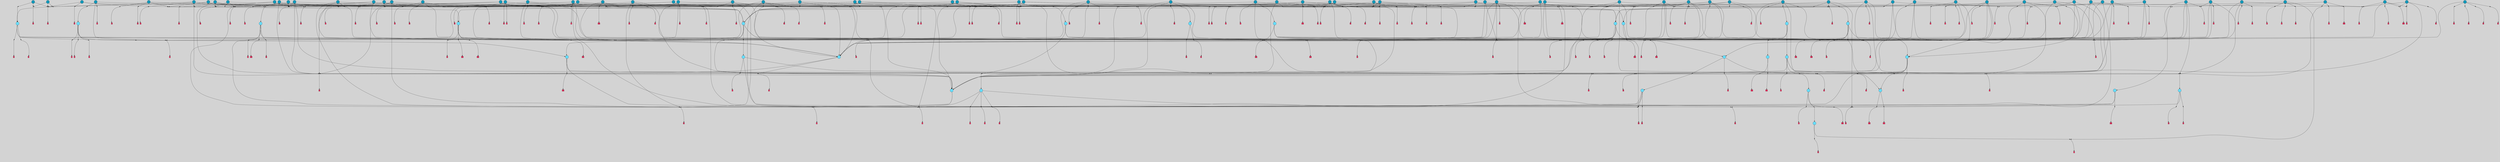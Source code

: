 // File exported with GEGELATI v1.3.1
// On the 2024-04-08 17:48:24
// With the File::TPGGraphDotExporter
digraph{
	graph[pad = "0.212, 0.055" bgcolor = lightgray]
	node[shape=circle style = filled label = ""]
		T3 [fillcolor="#66ddff"]
		T7 [fillcolor="#66ddff"]
		T9 [fillcolor="#66ddff"]
		T11 [fillcolor="#66ddff"]
		T24 [fillcolor="#66ddff"]
		T27 [fillcolor="#66ddff"]
		T54 [fillcolor="#66ddff"]
		T59 [fillcolor="#66ddff"]
		T82 [fillcolor="#66ddff"]
		T95 [fillcolor="#66ddff"]
		T129 [fillcolor="#66ddff"]
		T159 [fillcolor="#66ddff"]
		T176 [fillcolor="#66ddff"]
		T255 [fillcolor="#66ddff"]
		T267 [fillcolor="#66ddff"]
		T274 [fillcolor="#1199bb"]
		T300 [fillcolor="#66ddff"]
		T318 [fillcolor="#66ddff"]
		T319 [fillcolor="#66ddff"]
		T320 [fillcolor="#66ddff"]
		T321 [fillcolor="#66ddff"]
		T322 [fillcolor="#66ddff"]
		T323 [fillcolor="#66ddff"]
		T324 [fillcolor="#66ddff"]
		T339 [fillcolor="#1199bb"]
		T344 [fillcolor="#1199bb"]
		T359 [fillcolor="#1199bb"]
		T374 [fillcolor="#1199bb"]
		T378 [fillcolor="#1199bb"]
		T383 [fillcolor="#66ddff"]
		T390 [fillcolor="#1199bb"]
		T391 [fillcolor="#1199bb"]
		T412 [fillcolor="#1199bb"]
		T419 [fillcolor="#1199bb"]
		T422 [fillcolor="#1199bb"]
		T423 [fillcolor="#1199bb"]
		T424 [fillcolor="#1199bb"]
		T426 [fillcolor="#1199bb"]
		T427 [fillcolor="#1199bb"]
		T429 [fillcolor="#1199bb"]
		T430 [fillcolor="#1199bb"]
		T431 [fillcolor="#1199bb"]
		T432 [fillcolor="#1199bb"]
		T433 [fillcolor="#66ddff"]
		T434 [fillcolor="#1199bb"]
		T435 [fillcolor="#1199bb"]
		T436 [fillcolor="#1199bb"]
		T437 [fillcolor="#1199bb"]
		T438 [fillcolor="#1199bb"]
		T439 [fillcolor="#1199bb"]
		T440 [fillcolor="#1199bb"]
		T441 [fillcolor="#1199bb"]
		T442 [fillcolor="#1199bb"]
		T443 [fillcolor="#1199bb"]
		T445 [fillcolor="#1199bb"]
		T447 [fillcolor="#1199bb"]
		T449 [fillcolor="#1199bb"]
		T450 [fillcolor="#1199bb"]
		T451 [fillcolor="#66ddff"]
		T459 [fillcolor="#1199bb"]
		T462 [fillcolor="#1199bb"]
		T468 [fillcolor="#1199bb"]
		T471 [fillcolor="#1199bb"]
		T474 [fillcolor="#1199bb"]
		T476 [fillcolor="#1199bb"]
		T478 [fillcolor="#1199bb"]
		T488 [fillcolor="#1199bb"]
		T490 [fillcolor="#1199bb"]
		T493 [fillcolor="#1199bb"]
		T494 [fillcolor="#1199bb"]
		T495 [fillcolor="#1199bb"]
		T496 [fillcolor="#1199bb"]
		T497 [fillcolor="#1199bb"]
		T499 [fillcolor="#1199bb"]
		T501 [fillcolor="#1199bb"]
		T502 [fillcolor="#1199bb"]
		T503 [fillcolor="#1199bb"]
		T504 [fillcolor="#66ddff"]
		T505 [fillcolor="#1199bb"]
		T506 [fillcolor="#1199bb"]
		T509 [fillcolor="#1199bb"]
		T510 [fillcolor="#1199bb"]
		T511 [fillcolor="#1199bb"]
		T512 [fillcolor="#1199bb"]
		T513 [fillcolor="#1199bb"]
		T514 [fillcolor="#1199bb"]
		T516 [fillcolor="#1199bb"]
		T519 [fillcolor="#1199bb"]
		T526 [fillcolor="#1199bb"]
		T529 [fillcolor="#1199bb"]
		T532 [fillcolor="#1199bb"]
		T537 [fillcolor="#1199bb"]
		T543 [fillcolor="#1199bb"]
		T544 [fillcolor="#1199bb"]
		T547 [fillcolor="#1199bb"]
		T551 [fillcolor="#1199bb"]
		T553 [fillcolor="#1199bb"]
		T555 [fillcolor="#1199bb"]
		T556 [fillcolor="#1199bb"]
		T557 [fillcolor="#1199bb"]
		T560 [fillcolor="#1199bb"]
		T561 [fillcolor="#1199bb"]
		T562 [fillcolor="#1199bb"]
		T563 [fillcolor="#1199bb"]
		P5669 [fillcolor="#cccccc" shape=point] //6|
		I5669 [shape=box style=invis label="6|1&2|6#1|7&#92;n10|7&2|0#1|5&#92;n9|4&0|1#2|2&#92;n8|6&0|0#1|0&#92;n"]
		P5669 -> I5669[style=invis]
		A4370 [fillcolor="#ff3366" shape=box margin=0.03 width=0 height=0 label="3"]
		T3 -> P5669 -> A4370
		P5670 [fillcolor="#cccccc" shape=point] //3|
		I5670 [shape=box style=invis label="7|6&2|4#0|2&#92;n10|3&2|7#1|4&#92;n11|6&0|4#0|1&#92;n7|1&0|0#2|6&#92;n7|6&0|3#2|6&#92;n4|0&2|6#0|1&#92;n4|4&2|5#0|2&#92;n4|6&0|4#2|7&#92;n10|0&2|3#1|5&#92;n2|6&0|5#0|2&#92;n1|0&2|3#0|7&#92;n1|6&2|0#0|5&#92;n6|2&0|1#0|7&#92;n9|2&0|3#2|7&#92;n5|3&0|6#0|6&#92;n1|7&2|5#2|3&#92;n8|1&2|7#0|6&#92;n1|0&2|5#2|1&#92;n7|1&2|2#2|5&#92;n7|4&2|6#0|3&#92;n"]
		P5670 -> I5670[style=invis]
		A4371 [fillcolor="#ff3366" shape=box margin=0.03 width=0 height=0 label="4"]
		T3 -> P5670 -> A4371
		P5671 [fillcolor="#cccccc" shape=point] //-3|
		I5671 [shape=box style=invis label="1|6&2|7#0|7&#92;n10|2&0|7#1|3&#92;n9|6&2|7#2|2&#92;n5|3&0|7#0|7&#92;n1|6&2|3#0|0&#92;n2|3&2|3#2|2&#92;n5|1&2|6#0|6&#92;n"]
		P5671 -> I5671[style=invis]
		A4372 [fillcolor="#ff3366" shape=box margin=0.03 width=0 height=0 label="7"]
		T7 -> P5671 -> A4372
		P5672 [fillcolor="#cccccc" shape=point] //5|
		I5672 [shape=box style=invis label="0|5&2|3#0|1&#92;n0|6&2|1#2|4&#92;n6|2&2|6#0|7&#92;n7|4&0|3#0|1&#92;n5|4&0|7#1|6&#92;n9|1&0|5#2|2&#92;n6|3&2|3#1|7&#92;n11|7&2|4#1|6&#92;n2|5&0|1#0|0&#92;n4|7&0|0#0|2&#92;n6|2&0|6#0|0&#92;n2|1&2|6#2|4&#92;n10|0&2|0#1|0&#92;n6|6&2|4#0|6&#92;n"]
		P5672 -> I5672[style=invis]
		A4373 [fillcolor="#ff3366" shape=box margin=0.03 width=0 height=0 label="8"]
		T7 -> P5672 -> A4373
		P5673 [fillcolor="#cccccc" shape=point] //-6|
		I5673 [shape=box style=invis label="11|1&0|7#2|0&#92;n10|4&0|1#1|0&#92;n4|3&2|4#2|1&#92;n0|5&2|0#0|0&#92;n6|1&0|0#0|3&#92;n8|2&2|0#0|4&#92;n11|4&2|0#1|6&#92;n7|0&2|6#2|3&#92;n5|3&2|6#2|0&#92;n2|0&2|0#0|4&#92;n"]
		P5673 -> I5673[style=invis]
		A4374 [fillcolor="#ff3366" shape=box margin=0.03 width=0 height=0 label="9"]
		T9 -> P5673 -> A4374
		P5674 [fillcolor="#cccccc" shape=point] //2|
		I5674 [shape=box style=invis label="6|3&2|7#1|4&#92;n8|6&0|0#2|5&#92;n2|1&0|2#0|3&#92;n8|7&0|6#0|4&#92;n2|1&2|0#0|1&#92;n0|0&2|2#2|3&#92;n6|6&0|7#2|1&#92;n6|1&0|7#2|6&#92;n5|4&2|7#0|4&#92;n0|3&0|4#2|0&#92;n11|0&2|0#2|5&#92;n4|5&2|5#2|4&#92;n5|7&0|6#0|4&#92;n9|7&2|5#0|3&#92;n5|4&2|1#0|3&#92;n5|3&0|1#1|7&#92;n0|4&0|3#2|5&#92;n"]
		P5674 -> I5674[style=invis]
		A4375 [fillcolor="#ff3366" shape=box margin=0.03 width=0 height=0 label="10"]
		T9 -> P5674 -> A4375
		P5675 [fillcolor="#cccccc" shape=point] //6|
		I5675 [shape=box style=invis label="3|0&2|7#2|2&#92;n3|2&0|4#2|5&#92;n5|1&0|2#1|0&#92;n8|7&0|1#2|0&#92;n8|5&0|3#0|6&#92;n0|2&0|2#2|3&#92;n1|5&2|5#0|5&#92;n5|6&0|6#0|7&#92;n6|7&0|0#2|6&#92;n1|2&2|3#0|0&#92;n7|7&2|3#0|4&#92;n0|7&2|7#0|6&#92;n1|0&2|2#2|7&#92;n4|4&0|1#0|0&#92;n"]
		P5675 -> I5675[style=invis]
		A4376 [fillcolor="#ff3366" shape=box margin=0.03 width=0 height=0 label="11"]
		T11 -> P5675 -> A4376
		P5676 [fillcolor="#cccccc" shape=point] //-4|
		I5676 [shape=box style=invis label="4|1&0|4#2|6&#92;n1|2&2|2#2|0&#92;n1|2&2|0#0|6&#92;n8|4&2|3#2|5&#92;n5|5&2|1#1|0&#92;n"]
		P5676 -> I5676[style=invis]
		A4377 [fillcolor="#ff3366" shape=box margin=0.03 width=0 height=0 label="12"]
		T11 -> P5676 -> A4377
		P5677 [fillcolor="#cccccc" shape=point] //1|
		I5677 [shape=box style=invis label="5|1&0|6#2|7&#92;n2|4&0|4#2|2&#92;n0|6&0|5#0|4&#92;n10|6&2|5#1|6&#92;n9|3&0|1#1|7&#92;n10|3&2|2#1|0&#92;n5|0&0|0#2|1&#92;n11|3&2|3#1|5&#92;n10|3&0|1#1|0&#92;n2|4&0|1#0|1&#92;n0|2&0|3#2|4&#92;n9|2&2|1#2|5&#92;n11|7&2|6#2|6&#92;n"]
		P5677 -> I5677[style=invis]
		T24 -> P5677 -> T7
		P5678 [fillcolor="#cccccc" shape=point] //5|
		I5678 [shape=box style=invis label="3|0&2|0#0|1&#92;n3|0&0|7#0|1&#92;n5|3&0|2#2|6&#92;n4|4&2|4#2|6&#92;n11|2&0|7#1|6&#92;n2|7&2|2#2|5&#92;n9|3&2|6#2|7&#92;n7|7&0|0#0|4&#92;n6|1&2|4#2|3&#92;n5|4&2|0#1|6&#92;n1|3&0|7#0|4&#92;n"]
		P5678 -> I5678[style=invis]
		A4378 [fillcolor="#ff3366" shape=box margin=0.03 width=0 height=0 label="7"]
		T24 -> P5678 -> A4378
		P5679 [fillcolor="#cccccc" shape=point] //-2|
		I5679 [shape=box style=invis label="4|1&0|4#0|3&#92;n4|2&0|5#2|0&#92;n5|5&2|6#0|5&#92;n1|4&0|1#0|2&#92;n6|3&2|7#1|5&#92;n0|4&2|0#0|3&#92;n8|5&2|5#1|2&#92;n10|7&2|7#1|1&#92;n3|4&0|0#2|1&#92;n3|6&2|5#2|5&#92;n8|3&0|1#0|7&#92;n10|0&2|7#1|3&#92;n4|1&2|4#0|1&#92;n9|3&2|0#0|4&#92;n3|6&2|0#0|4&#92;n1|2&0|6#2|1&#92;n4|0&2|1#2|2&#92;n"]
		P5679 -> I5679[style=invis]
		A4379 [fillcolor="#ff3366" shape=box margin=0.03 width=0 height=0 label="14"]
		T24 -> P5679 -> A4379
		P5680 [fillcolor="#cccccc" shape=point] //2|
		I5680 [shape=box style=invis label="9|1&2|3#0|1&#92;n5|2&2|0#2|4&#92;n3|6&2|5#2|7&#92;n7|0&2|5#0|4&#92;n1|2&0|3#0|5&#92;n7|3&2|7#0|0&#92;n"]
		P5680 -> I5680[style=invis]
		A4380 [fillcolor="#ff3366" shape=box margin=0.03 width=0 height=0 label="2"]
		T27 -> P5680 -> A4380
		P5681 [fillcolor="#cccccc" shape=point] //-6|
		I5681 [shape=box style=invis label="7|5&0|4#0|4&#92;n11|0&2|5#2|1&#92;n"]
		P5681 -> I5681[style=invis]
		A4381 [fillcolor="#ff3366" shape=box margin=0.03 width=0 height=0 label="3"]
		T27 -> P5681 -> A4381
		T27 -> P5670
		P5682 [fillcolor="#cccccc" shape=point] //0|
		I5682 [shape=box style=invis label="2|5&0|1#0|6&#92;n6|1&2|2#2|7&#92;n8|0&0|3#1|4&#92;n4|3&2|5#2|4&#92;n8|1&2|4#0|0&#92;n6|6&0|1#2|6&#92;n11|7&2|4#2|5&#92;n6|2&2|4#0|2&#92;n8|5&2|4#2|4&#92;n2|1&2|1#2|2&#92;n2|7&2|5#2|6&#92;n9|7&0|5#0|4&#92;n1|2&0|5#2|6&#92;n4|2&2|3#2|7&#92;n3|3&2|1#0|2&#92;n"]
		P5682 -> I5682[style=invis]
		A4382 [fillcolor="#ff3366" shape=box margin=0.03 width=0 height=0 label="5"]
		T27 -> P5682 -> A4382
		P5683 [fillcolor="#cccccc" shape=point] //0|
		I5683 [shape=box style=invis label="4|0&0|3#2|7&#92;n10|2&0|3#1|7&#92;n3|5&0|2#0|3&#92;n4|5&0|0#2|1&#92;n10|7&2|0#1|2&#92;n5|3&2|3#1|6&#92;n9|5&2|0#0|4&#92;n5|4&2|7#0|2&#92;n10|3&2|7#1|4&#92;n7|2&0|1#2|6&#92;n8|6&0|5#0|5&#92;n8|7&2|3#0|5&#92;n2|6&2|4#0|0&#92;n"]
		P5683 -> I5683[style=invis]
		A4383 [fillcolor="#ff3366" shape=box margin=0.03 width=0 height=0 label="5"]
		T27 -> P5683 -> A4383
		P5684 [fillcolor="#cccccc" shape=point] //8|
		I5684 [shape=box style=invis label="9|0&0|1#2|0&#92;n10|1&2|5#1|4&#92;n8|2&2|6#0|4&#92;n2|4&2|5#2|3&#92;n4|2&2|2#0|2&#92;n7|5&0|2#0|0&#92;n8|2&2|1#1|3&#92;n8|7&0|7#2|1&#92;n1|1&0|0#0|7&#92;n5|6&2|5#1|0&#92;n6|6&2|5#0|0&#92;n11|4&0|3#2|6&#92;n4|2&2|4#0|7&#92;n5|6&0|1#2|0&#92;n11|3&0|2#0|7&#92;n"]
		P5684 -> I5684[style=invis]
		A4384 [fillcolor="#ff3366" shape=box margin=0.03 width=0 height=0 label="6"]
		T54 -> P5684 -> A4384
		T54 -> P5678
		P5685 [fillcolor="#cccccc" shape=point] //-10|
		I5685 [shape=box style=invis label="3|6&0|0#0|4&#92;n4|1&2|4#0|1&#92;n5|1&0|1#0|4&#92;n5|5&2|6#0|5&#92;n6|5&0|6#0|3&#92;n11|1&2|0#0|1&#92;n0|7&2|0#0|3&#92;n1|2&0|6#0|1&#92;n8|0&0|4#2|0&#92;n0|4&0|7#2|7&#92;n7|0&2|7#1|3&#92;n3|1&0|5#2|5&#92;n5|1&0|4#0|3&#92;n2|2&0|2#0|0&#92;n8|3&0|1#0|7&#92;n3|0&0|3#0|5&#92;n7|2&0|5#2|0&#92;n6|3&2|7#1|5&#92;n4|7&2|7#2|1&#92;n"]
		P5685 -> I5685[style=invis]
		A4385 [fillcolor="#ff3366" shape=box margin=0.03 width=0 height=0 label="14"]
		T54 -> P5685 -> A4385
		T54 -> P5672
		P5686 [fillcolor="#cccccc" shape=point] //8|
		I5686 [shape=box style=invis label="9|0&0|1#2|0&#92;n10|1&2|5#1|4&#92;n8|2&2|6#0|4&#92;n4|5&0|3#0|1&#92;n2|4&2|5#2|3&#92;n4|2&2|2#0|2&#92;n7|5&0|2#0|0&#92;n8|2&2|1#1|3&#92;n8|7&0|7#2|1&#92;n1|1&0|0#0|7&#92;n5|6&2|5#1|0&#92;n6|3&2|5#0|0&#92;n11|4&0|3#2|6&#92;n1|2&2|4#0|7&#92;n5|6&0|1#2|0&#92;n11|3&0|2#0|7&#92;n"]
		P5686 -> I5686[style=invis]
		A4386 [fillcolor="#ff3366" shape=box margin=0.03 width=0 height=0 label="6"]
		T59 -> P5686 -> A4386
		T59 -> P5678
		T59 -> P5673
		T59 -> P5678
		P5687 [fillcolor="#cccccc" shape=point] //6|
		I5687 [shape=box style=invis label="7|0&2|5#1|2&#92;n10|6&2|1#1|3&#92;n7|5&0|2#0|7&#92;n10|7&0|1#1|5&#92;n4|6&2|5#0|5&#92;n4|4&0|7#2|7&#92;n"]
		P5687 -> I5687[style=invis]
		A4387 [fillcolor="#ff3366" shape=box margin=0.03 width=0 height=0 label="7"]
		T82 -> P5687 -> A4387
		P5688 [fillcolor="#cccccc" shape=point] //6|
		I5688 [shape=box style=invis label="0|5&2|3#0|1&#92;n0|6&2|1#2|4&#92;n9|1&0|5#2|2&#92;n7|4&0|3#0|1&#92;n5|4&0|7#1|6&#92;n2|5&0|1#0|0&#92;n6|3&2|3#1|7&#92;n11|7&2|4#1|6&#92;n6|2&2|6#0|1&#92;n4|7&0|0#0|2&#92;n6|2&0|6#0|0&#92;n9|1&2|6#2|4&#92;n10|0&2|0#1|0&#92;n6|6&2|4#0|6&#92;n"]
		P5688 -> I5688[style=invis]
		A4388 [fillcolor="#ff3366" shape=box margin=0.03 width=0 height=0 label="8"]
		T82 -> P5688 -> A4388
		T82 -> P5673
		P5689 [fillcolor="#cccccc" shape=point] //4|
		I5689 [shape=box style=invis label="4|3&0|6#0|3&#92;n5|7&2|3#2|2&#92;n5|6&0|7#1|2&#92;n1|4&2|6#0|3&#92;n8|4&2|1#2|5&#92;n9|5&2|4#1|4&#92;n2|4&0|5#0|7&#92;n10|0&0|6#1|3&#92;n3|0&0|6#0|2&#92;n2|7&2|7#2|6&#92;n5|2&0|5#1|5&#92;n10|4&2|5#1|7&#92;n4|0&0|4#2|4&#92;n11|1&0|4#2|6&#92;n10|6&2|0#1|4&#92;n9|7&0|3#1|4&#92;n4|5&2|7#0|6&#92;n11|5&2|6#2|3&#92;n0|3&0|5#0|1&#92;n"]
		P5689 -> I5689[style=invis]
		A4389 [fillcolor="#ff3366" shape=box margin=0.03 width=0 height=0 label="13"]
		T95 -> P5689 -> A4389
		P5690 [fillcolor="#cccccc" shape=point] //8|
		I5690 [shape=box style=invis label="9|7&0|5#2|5&#92;n3|3&2|3#0|2&#92;n9|5&2|2#1|0&#92;n2|3&0|6#0|3&#92;n4|4&2|5#2|7&#92;n11|3&2|0#1|5&#92;n6|6&2|1#2|2&#92;n4|6&0|1#2|2&#92;n2|5&2|7#2|2&#92;n7|7&2|2#2|3&#92;n6|5&0|3#2|6&#92;n6|7&0|6#0|2&#92;n"]
		P5690 -> I5690[style=invis]
		A4390 [fillcolor="#ff3366" shape=box margin=0.03 width=0 height=0 label="14"]
		T95 -> P5690 -> A4390
		P5691 [fillcolor="#cccccc" shape=point] //2|
		I5691 [shape=box style=invis label="4|1&0|4#2|6&#92;n5|5&2|1#1|0&#92;n1|0&2|0#0|6&#92;n8|4&2|3#2|5&#92;n"]
		P5691 -> I5691[style=invis]
		T95 -> P5691 -> T11
		P5692 [fillcolor="#cccccc" shape=point] //-9|
		I5692 [shape=box style=invis label="2|0&2|0#2|1&#92;n4|4&2|4#2|6&#92;n9|1&0|3#1|7&#92;n5|3&0|2#2|6&#92;n2|7&2|2#2|5&#92;n5|4&2|0#1|6&#92;n3|0&0|7#0|1&#92;n1|3&0|7#0|4&#92;n11|6&2|2#0|7&#92;n7|7&0|0#0|4&#92;n11|0&0|7#1|6&#92;n9|3&2|6#2|7&#92;n"]
		P5692 -> I5692[style=invis]
		A4391 [fillcolor="#ff3366" shape=box margin=0.03 width=0 height=0 label="7"]
		T95 -> P5692 -> A4391
		P5693 [fillcolor="#cccccc" shape=point] //-8|
		I5693 [shape=box style=invis label="7|5&0|4#2|4&#92;n"]
		P5693 -> I5693[style=invis]
		A4392 [fillcolor="#ff3366" shape=box margin=0.03 width=0 height=0 label="3"]
		T95 -> P5693 -> A4392
		T129 -> P5684
		T129 -> P5678
		P5694 [fillcolor="#cccccc" shape=point] //10|
		I5694 [shape=box style=invis label="4|5&2|7#2|1&#92;n1|7&2|3#0|6&#92;n3|5&2|2#0|3&#92;n10|3&0|7#1|4&#92;n7|1&0|4#2|6&#92;n10|2&0|3#1|7&#92;n9|5&2|0#0|4&#92;n4|0&0|3#2|7&#92;n11|4&2|6#1|2&#92;n5|4&2|7#0|2&#92;n2|6&2|4#0|0&#92;n6|5&0|7#2|1&#92;n5|3&2|3#1|6&#92;n10|7&2|0#1|2&#92;n"]
		P5694 -> I5694[style=invis]
		A4393 [fillcolor="#ff3366" shape=box margin=0.03 width=0 height=0 label="5"]
		T129 -> P5694 -> A4393
		P5695 [fillcolor="#cccccc" shape=point] //5|
		I5695 [shape=box style=invis label="9|4&2|3#1|3&#92;n0|4&2|4#0|5&#92;n6|1&2|6#2|5&#92;n4|0&0|5#2|0&#92;n"]
		P5695 -> I5695[style=invis]
		A4394 [fillcolor="#ff3366" shape=box margin=0.03 width=0 height=0 label="7"]
		T129 -> P5695 -> A4394
		P5696 [fillcolor="#cccccc" shape=point] //6|
		I5696 [shape=box style=invis label="9|4&2|7#0|6&#92;n8|4&0|1#1|0&#92;n1|3&0|0#2|1&#92;n2|4&0|6#2|2&#92;n5|1&2|5#0|7&#92;n3|0&0|3#2|6&#92;n2|2&2|6#0|2&#92;n8|4&0|4#2|2&#92;n5|1&2|4#0|3&#92;n9|4&0|6#0|6&#92;n5|0&2|2#1|5&#92;n11|7&0|0#1|1&#92;n0|4&0|3#0|3&#92;n7|7&2|4#2|5&#92;n1|5&0|1#2|1&#92;n"]
		P5696 -> I5696[style=invis]
		A4395 [fillcolor="#ff3366" shape=box margin=0.03 width=0 height=0 label="1"]
		T129 -> P5696 -> A4395
		P5697 [fillcolor="#cccccc" shape=point] //7|
		I5697 [shape=box style=invis label="7|0&2|1#2|0&#92;n9|7&2|1#1|7&#92;n8|2&0|1#1|0&#92;n6|6&0|2#1|1&#92;n2|2&0|5#0|0&#92;n5|7&0|0#2|1&#92;n5|1&2|5#1|5&#92;n4|7&2|4#2|3&#92;n10|5&2|2#1|5&#92;n1|3&2|2#2|0&#92;n10|2&2|6#1|5&#92;n"]
		P5697 -> I5697[style=invis]
		A4396 [fillcolor="#ff3366" shape=box margin=0.03 width=0 height=0 label="1"]
		T159 -> P5697 -> A4396
		P5698 [fillcolor="#cccccc" shape=point] //7|
		I5698 [shape=box style=invis label="7|4&2|7#0|4&#92;n4|6&0|1#2|5&#92;n2|1&2|3#0|0&#92;n4|3&2|0#0|1&#92;n0|0&2|7#2|7&#92;n7|7&0|5#2|3&#92;n5|0&2|1#2|2&#92;n10|0&0|4#1|2&#92;n4|4&0|7#0|0&#92;n6|7&0|2#0|1&#92;n1|4&2|5#0|4&#92;n"]
		P5698 -> I5698[style=invis]
		A4397 [fillcolor="#ff3366" shape=box margin=0.03 width=0 height=0 label="0"]
		T159 -> P5698 -> A4397
		P5699 [fillcolor="#cccccc" shape=point] //5|
		I5699 [shape=box style=invis label="0|5&2|3#0|1&#92;n0|6&2|1#2|4&#92;n6|2&2|6#0|7&#92;n9|0&2|7#1|1&#92;n7|4&0|3#0|1&#92;n11|7&2|4#1|6&#92;n9|1&0|5#2|2&#92;n5|4&0|7#1|6&#92;n2|5&0|1#0|0&#92;n4|7&0|0#0|2&#92;n6|2&0|6#0|0&#92;n2|1&2|6#2|4&#92;n10|0&0|0#1|0&#92;n6|6&2|4#0|6&#92;n"]
		P5699 -> I5699[style=invis]
		T159 -> P5699 -> T129
		P5700 [fillcolor="#cccccc" shape=point] //3|
		I5700 [shape=box style=invis label="4|7&0|7#2|7&#92;n11|5&2|6#0|2&#92;n5|5&2|6#2|0&#92;n3|2&0|6#0|3&#92;n10|2&2|5#1|5&#92;n9|4&2|3#1|5&#92;n2|5&2|7#2|4&#92;n11|3&2|5#1|0&#92;n7|0&0|7#2|1&#92;n1|2&0|5#0|1&#92;n"]
		P5700 -> I5700[style=invis]
		A4398 [fillcolor="#ff3366" shape=box margin=0.03 width=0 height=0 label="5"]
		T176 -> P5700 -> A4398
		P5701 [fillcolor="#cccccc" shape=point] //2|
		I5701 [shape=box style=invis label="7|1&0|6#0|1&#92;n5|2&2|5#1|6&#92;n10|1&2|1#1|1&#92;n4|7&0|4#2|2&#92;n11|7&0|4#2|7&#92;n5|0&0|5#1|7&#92;n8|2&0|5#2|4&#92;n10|0&2|6#1|6&#92;n5|1&0|1#2|3&#92;n1|6&2|0#0|1&#92;n9|6&2|2#1|4&#92;n3|4&2|3#0|0&#92;n10|1&0|1#1|0&#92;n2|2&0|1#2|1&#92;n3|1&2|7#0|3&#92;n"]
		P5701 -> I5701[style=invis]
		A4399 [fillcolor="#ff3366" shape=box margin=0.03 width=0 height=0 label="10"]
		T176 -> P5701 -> A4399
		P5702 [fillcolor="#cccccc" shape=point] //-1|
		I5702 [shape=box style=invis label="1|7&2|1#0|6&#92;n8|1&2|3#0|5&#92;n10|6&2|7#1|0&#92;n1|7&2|5#0|2&#92;n0|3&0|3#2|2&#92;n3|5&0|1#0|0&#92;n3|5&0|2#0|3&#92;n1|5&2|0#0|4&#92;n5|7&2|2#2|5&#92;n4|0&2|3#0|3&#92;n"]
		P5702 -> I5702[style=invis]
		T176 -> P5702 -> T3
		P5703 [fillcolor="#cccccc" shape=point] //-3|
		I5703 [shape=box style=invis label="6|3&2|4#1|4&#92;n5|3&0|1#1|7&#92;n2|1&0|2#2|3&#92;n8|7&0|6#0|4&#92;n2|1&2|0#0|1&#92;n0|0&2|2#2|3&#92;n6|1&0|7#2|6&#92;n5|7&0|2#0|4&#92;n0|3&0|4#2|0&#92;n11|0&2|0#2|5&#92;n6|0&2|0#1|4&#92;n8|6&0|2#2|5&#92;n5|4&2|1#0|3&#92;n9|7&2|5#0|3&#92;n5|4&2|7#0|4&#92;n"]
		P5703 -> I5703[style=invis]
		A4400 [fillcolor="#ff3366" shape=box margin=0.03 width=0 height=0 label="10"]
		T176 -> P5703 -> A4400
		P5704 [fillcolor="#cccccc" shape=point] //4|
		I5704 [shape=box style=invis label="7|1&0|6#0|1&#92;n5|2&2|5#1|6&#92;n10|1&2|1#1|1&#92;n9|6&2|2#1|4&#92;n4|7&0|4#2|2&#92;n9|6&0|4#1|1&#92;n10|0&2|6#1|6&#92;n5|1&0|1#2|3&#92;n1|6&2|0#0|1&#92;n8|2&0|5#2|4&#92;n3|4&2|3#0|0&#92;n10|1&0|5#1|0&#92;n2|2&0|1#2|1&#92;n3|1&2|7#0|3&#92;n"]
		P5704 -> I5704[style=invis]
		A4401 [fillcolor="#ff3366" shape=box margin=0.03 width=0 height=0 label="10"]
		T176 -> P5704 -> A4401
		T255 -> P5702
		P5705 [fillcolor="#cccccc" shape=point] //-9|
		I5705 [shape=box style=invis label="7|1&0|0#2|6&#92;n1|6&0|4#2|7&#92;n7|6&2|4#0|2&#92;n10|7&2|1#1|3&#92;n7|6&0|3#2|6&#92;n4|0&2|2#2|1&#92;n1|0&0|5#2|3&#92;n6|1&2|6#1|1&#92;n7|4&2|6#1|0&#92;n9|5&0|1#0|2&#92;n9|2&0|3#0|7&#92;n6|0&2|7#0|6&#92;n10|5&2|3#1|5&#92;n10|0&2|7#1|4&#92;n1|0&2|3#0|7&#92;n5|2&0|6#0|6&#92;n2|6&0|1#0|2&#92;n7|4&2|5#0|3&#92;n3|6&2|4#0|5&#92;n1|6&2|0#0|5&#92;n"]
		P5705 -> I5705[style=invis]
		A4402 [fillcolor="#ff3366" shape=box margin=0.03 width=0 height=0 label="4"]
		T255 -> P5705 -> A4402
		P5706 [fillcolor="#cccccc" shape=point] //7|
		I5706 [shape=box style=invis label="9|6&2|6#1|3&#92;n9|7&2|0#1|7&#92;n3|0&2|0#0|0&#92;n1|6&0|0#0|4&#92;n7|4&0|3#0|1&#92;n"]
		P5706 -> I5706[style=invis]
		A4403 [fillcolor="#ff3366" shape=box margin=0.03 width=0 height=0 label="12"]
		T255 -> P5706 -> A4403
		P5707 [fillcolor="#cccccc" shape=point] //-9|
		I5707 [shape=box style=invis label="11|5&0|0#2|6&#92;n8|5&2|3#2|1&#92;n7|1&0|6#1|3&#92;n11|4&0|2#0|1&#92;n9|0&2|7#1|6&#92;n10|1&0|3#1|6&#92;n0|3&0|4#2|5&#92;n5|7&2|3#1|6&#92;n2|0&2|1#0|7&#92;n"]
		P5707 -> I5707[style=invis]
		A4404 [fillcolor="#ff3366" shape=box margin=0.03 width=0 height=0 label="2"]
		T255 -> P5707 -> A4404
		P5708 [fillcolor="#cccccc" shape=point] //-7|
		I5708 [shape=box style=invis label="9|1&2|7#2|1&#92;n7|0&2|0#2|7&#92;n2|3&2|3#2|2&#92;n8|5&2|1#0|3&#92;n5|5&0|7#0|1&#92;n1|6&2|7#0|7&#92;n10|2&0|7#1|3&#92;n6|4&2|2#2|4&#92;n0|6&2|5#0|2&#92;n"]
		P5708 -> I5708[style=invis]
		A4405 [fillcolor="#ff3366" shape=box margin=0.03 width=0 height=0 label="7"]
		T255 -> P5708 -> A4405
		P5709 [fillcolor="#cccccc" shape=point] //-9|
		I5709 [shape=box style=invis label="4|7&2|6#0|5&#92;n11|3&0|2#2|6&#92;n10|2&2|4#1|6&#92;n3|0&2|6#2|7&#92;n4|3&0|5#0|7&#92;n2|3&0|7#0|7&#92;n10|6&0|7#1|5&#92;n10|1&2|2#1|1&#92;n1|7&0|3#2|6&#92;n"]
		P5709 -> I5709[style=invis]
		A4406 [fillcolor="#ff3366" shape=box margin=0.03 width=0 height=0 label="4"]
		T267 -> P5709 -> A4406
		T267 -> P5678
		P5710 [fillcolor="#cccccc" shape=point] //-10|
		I5710 [shape=box style=invis label="4|2&2|0#2|4&#92;n7|3&2|7#0|0&#92;n11|5&2|2#0|2&#92;n9|6&2|3#0|1&#92;n0|0&2|2#0|5&#92;n2|3&2|1#2|0&#92;n"]
		P5710 -> I5710[style=invis]
		A4407 [fillcolor="#ff3366" shape=box margin=0.03 width=0 height=0 label="2"]
		T267 -> P5710 -> A4407
		P5711 [fillcolor="#cccccc" shape=point] //-2|
		I5711 [shape=box style=invis label="5|2&2|0#2|4&#92;n9|1&2|3#0|1&#92;n3|6&2|5#2|7&#92;n7|0&2|1#0|4&#92;n1|2&0|3#0|5&#92;n7|3&2|7#0|0&#92;n"]
		P5711 -> I5711[style=invis]
		A4408 [fillcolor="#ff3366" shape=box margin=0.03 width=0 height=0 label="2"]
		T267 -> P5711 -> A4408
		P5712 [fillcolor="#cccccc" shape=point] //-9|
		I5712 [shape=box style=invis label="4|1&0|4#2|6&#92;n11|0&2|0#0|6&#92;n8|4&2|3#2|5&#92;n6|0&0|3#0|1&#92;n"]
		P5712 -> I5712[style=invis]
		T267 -> P5712 -> T11
		T274 -> P5702
		P5713 [fillcolor="#cccccc" shape=point] //-2|
		I5713 [shape=box style=invis label="7|1&0|0#2|6&#92;n5|2&0|6#0|6&#92;n7|6&2|4#0|2&#92;n10|7&2|1#1|3&#92;n7|6&0|3#2|6&#92;n4|0&2|2#2|1&#92;n1|0&0|5#2|3&#92;n6|1&2|6#1|1&#92;n7|4&2|6#1|0&#92;n7|4&2|5#0|3&#92;n9|2&0|3#0|7&#92;n6|0&2|7#0|7&#92;n10|5&2|3#1|5&#92;n10|0&2|7#1|4&#92;n1|0&2|3#0|7&#92;n1|6&0|1#2|7&#92;n2|6&0|1#0|2&#92;n9|5&0|1#0|2&#92;n3|6&2|4#0|5&#92;n1|6&2|0#0|5&#92;n"]
		P5713 -> I5713[style=invis]
		A4409 [fillcolor="#ff3366" shape=box margin=0.03 width=0 height=0 label="4"]
		T274 -> P5713 -> A4409
		T274 -> P5708
		P5714 [fillcolor="#cccccc" shape=point] //9|
		I5714 [shape=box style=invis label="2|3&0|1#0|2&#92;n1|6&0|2#2|7&#92;n6|0&2|7#0|6&#92;n10|7&2|1#1|3&#92;n7|4&2|6#1|0&#92;n1|1&0|5#2|3&#92;n4|0&2|2#2|1&#92;n6|1&2|6#1|1&#92;n7|6&0|3#2|6&#92;n9|5&0|1#0|2&#92;n9|2&0|3#0|7&#92;n7|6&0|4#0|2&#92;n10|5&2|3#1|5&#92;n10|0&2|7#1|4&#92;n1|0&2|3#0|7&#92;n5|2&0|6#0|6&#92;n7|1&0|0#2|6&#92;n7|4&2|5#0|3&#92;n3|6&2|4#0|5&#92;n1|6&2|0#0|5&#92;n"]
		P5714 -> I5714[style=invis]
		A4410 [fillcolor="#ff3366" shape=box margin=0.03 width=0 height=0 label="4"]
		T274 -> P5714 -> A4410
		P5715 [fillcolor="#cccccc" shape=point] //-2|
		I5715 [shape=box style=invis label="8|4&2|1#2|5&#92;n4|1&2|7#2|1&#92;n5|7&2|3#2|2&#92;n10|4&2|5#1|7&#92;n10|0&2|6#1|3&#92;n4|5&2|7#0|6&#92;n9|5&2|4#0|4&#92;n2|4&0|5#0|7&#92;n11|1&2|4#2|6&#92;n1|4&2|6#0|3&#92;n2|7&2|7#2|6&#92;n3|0&0|6#0|2&#92;n4|0&0|4#2|4&#92;n4|4&2|6#0|7&#92;n10|6&2|0#1|4&#92;n9|7&0|3#1|4&#92;n5|6&0|7#1|2&#92;n11|5&2|6#0|3&#92;n0|3&0|5#0|1&#92;n"]
		P5715 -> I5715[style=invis]
		T274 -> P5715 -> T9
		P5716 [fillcolor="#cccccc" shape=point] //-2|
		I5716 [shape=box style=invis label="8|4&2|1#2|5&#92;n5|7&2|3#1|2&#92;n10|4&2|5#1|7&#92;n10|0&2|6#1|3&#92;n11|1&2|4#2|6&#92;n9|5&2|4#0|4&#92;n2|4&0|5#0|7&#92;n4|5&2|7#0|6&#92;n1|4&2|6#0|3&#92;n2|7&2|7#2|6&#92;n3|0&0|6#0|2&#92;n0|7&0|5#0|1&#92;n0|4&2|1#0|0&#92;n4|4&2|6#0|7&#92;n7|2&2|6#2|6&#92;n11|5&2|6#0|3&#92;n9|7&0|3#1|4&#92;n5|6&0|7#1|2&#92;n10|6&2|0#1|4&#92;n4|0&0|4#2|4&#92;n"]
		P5716 -> I5716[style=invis]
		T300 -> P5716 -> T59
		P5717 [fillcolor="#cccccc" shape=point] //10|
		I5717 [shape=box style=invis label="2|6&2|4#0|0&#92;n1|7&2|3#0|6&#92;n3|5&2|2#0|3&#92;n10|3&0|4#1|4&#92;n7|1&0|4#2|6&#92;n10|2&0|3#1|7&#92;n9|5&2|0#0|4&#92;n4|0&0|3#2|7&#92;n11|4&2|6#1|2&#92;n5|4&2|7#0|2&#92;n4|5&2|7#2|1&#92;n6|5&0|7#2|1&#92;n5|3&2|3#1|6&#92;n10|7&2|0#1|2&#92;n"]
		P5717 -> I5717[style=invis]
		A4411 [fillcolor="#ff3366" shape=box margin=0.03 width=0 height=0 label="5"]
		T300 -> P5717 -> A4411
		T300 -> P5709
		P5718 [fillcolor="#cccccc" shape=point] //-4|
		I5718 [shape=box style=invis label="4|1&0|4#2|6&#92;n1|2&2|2#2|0&#92;n1|2&2|0#0|6&#92;n8|4&2|3#2|5&#92;n5|5&2|1#1|0&#92;n"]
		P5718 -> I5718[style=invis]
		A4412 [fillcolor="#ff3366" shape=box margin=0.03 width=0 height=0 label="12"]
		T321 -> P5718 -> A4412
		P5719 [fillcolor="#cccccc" shape=point] //6|
		I5719 [shape=box style=invis label="3|0&2|7#2|2&#92;n3|2&0|4#2|5&#92;n5|1&0|2#1|0&#92;n8|7&0|1#2|0&#92;n8|5&0|3#0|6&#92;n0|2&0|2#2|3&#92;n1|5&2|5#0|5&#92;n5|6&0|6#0|7&#92;n6|7&0|0#2|6&#92;n1|2&2|3#0|0&#92;n7|7&2|3#0|4&#92;n0|7&2|7#0|6&#92;n1|0&2|2#2|7&#92;n4|4&0|1#0|0&#92;n"]
		P5719 -> I5719[style=invis]
		A4413 [fillcolor="#ff3366" shape=box margin=0.03 width=0 height=0 label="11"]
		T321 -> P5719 -> A4413
		P5720 [fillcolor="#cccccc" shape=point] //2|
		I5720 [shape=box style=invis label="4|1&0|4#2|6&#92;n5|5&2|1#1|0&#92;n1|0&2|0#0|6&#92;n8|4&2|3#2|5&#92;n"]
		P5720 -> I5720[style=invis]
		T323 -> P5720 -> T321
		P5721 [fillcolor="#cccccc" shape=point] //-3|
		I5721 [shape=box style=invis label="8|1&2|3#0|5&#92;n0|6&0|5#0|5&#92;n3|7&2|1#0|6&#92;n3|5&0|1#0|0&#92;n9|5&2|0#0|4&#92;n3|5&0|2#0|3&#92;n10|6&2|4#1|0&#92;n9|4&2|7#2|6&#92;n1|7&2|5#2|2&#92;n"]
		P5721 -> I5721[style=invis]
		A4414 [fillcolor="#ff3366" shape=box margin=0.03 width=0 height=0 label="5"]
		T318 -> P5721 -> A4414
		P5722 [fillcolor="#cccccc" shape=point] //0|
		I5722 [shape=box style=invis label="2|5&0|1#0|6&#92;n6|1&2|2#2|7&#92;n8|0&0|3#1|4&#92;n4|3&2|5#2|4&#92;n8|1&2|4#0|0&#92;n6|6&0|1#2|6&#92;n11|7&2|4#2|5&#92;n6|2&2|4#0|2&#92;n8|5&2|4#2|4&#92;n2|1&2|1#2|2&#92;n2|7&2|5#2|6&#92;n9|7&0|5#0|4&#92;n1|2&0|5#2|6&#92;n4|2&2|3#2|7&#92;n3|3&2|1#0|2&#92;n"]
		P5722 -> I5722[style=invis]
		A4415 [fillcolor="#ff3366" shape=box margin=0.03 width=0 height=0 label="5"]
		T318 -> P5722 -> A4415
		P5723 [fillcolor="#cccccc" shape=point] //-2|
		I5723 [shape=box style=invis label="11|7&2|0#1|7&#92;n4|3&0|1#2|5&#92;n0|4&2|4#2|7&#92;n1|6&0|0#0|4&#92;n4|0&0|0#0|5&#92;n0|6&2|3#2|0&#92;n9|6&2|5#1|3&#92;n0|7&2|1#2|5&#92;n4|4&0|5#0|1&#92;n10|4&0|0#1|0&#92;n"]
		P5723 -> I5723[style=invis]
		A4416 [fillcolor="#ff3366" shape=box margin=0.03 width=0 height=0 label="12"]
		T323 -> P5723 -> A4416
		P5724 [fillcolor="#cccccc" shape=point] //5|
		I5724 [shape=box style=invis label="8|1&2|6#0|6&#92;n3|0&0|7#0|1&#92;n11|3&0|2#2|6&#92;n4|4&2|4#2|6&#92;n11|2&0|7#1|6&#92;n2|7&2|2#2|5&#92;n7|7&0|0#0|4&#92;n6|1&2|4#2|3&#92;n5|4&2|0#1|6&#92;n3|0&2|0#0|1&#92;n1|3&0|7#0|4&#92;n"]
		P5724 -> I5724[style=invis]
		A4417 [fillcolor="#ff3366" shape=box margin=0.03 width=0 height=0 label="7"]
		T319 -> P5724 -> A4417
		P5725 [fillcolor="#cccccc" shape=point] //7|
		I5725 [shape=box style=invis label="7|0&2|1#2|0&#92;n9|7&2|1#1|7&#92;n8|2&0|1#1|0&#92;n6|6&0|2#1|1&#92;n2|2&0|5#0|0&#92;n5|7&0|0#2|1&#92;n5|1&2|5#1|5&#92;n4|7&2|4#2|3&#92;n10|5&2|2#1|5&#92;n1|3&2|2#2|0&#92;n10|2&2|6#1|5&#92;n"]
		P5725 -> I5725[style=invis]
		A4418 [fillcolor="#ff3366" shape=box margin=0.03 width=0 height=0 label="1"]
		T319 -> P5725 -> A4418
		P5726 [fillcolor="#cccccc" shape=point] //-2|
		I5726 [shape=box style=invis label="4|1&0|4#0|3&#92;n4|2&0|5#2|0&#92;n5|5&2|6#0|5&#92;n1|4&0|1#0|2&#92;n6|3&2|7#1|5&#92;n0|4&2|0#0|3&#92;n8|5&2|5#1|2&#92;n10|7&2|7#1|1&#92;n3|4&0|0#2|1&#92;n3|6&2|5#2|5&#92;n8|3&0|1#0|7&#92;n10|0&2|7#1|3&#92;n4|1&2|4#0|1&#92;n9|3&2|0#0|4&#92;n3|6&2|0#0|4&#92;n1|2&0|6#2|1&#92;n4|0&2|1#2|2&#92;n"]
		P5726 -> I5726[style=invis]
		A4419 [fillcolor="#ff3366" shape=box margin=0.03 width=0 height=0 label="14"]
		T320 -> P5726 -> A4419
		P5727 [fillcolor="#cccccc" shape=point] //-3|
		I5727 [shape=box style=invis label="3|7&0|0#0|2&#92;n11|5&0|1#1|1&#92;n4|1&0|6#2|6&#92;n4|0&0|1#0|5&#92;n"]
		P5727 -> I5727[style=invis]
		T319 -> P5727 -> T320
		P5728 [fillcolor="#cccccc" shape=point] //-3|
		I5728 [shape=box style=invis label="1|6&2|7#0|7&#92;n10|2&0|7#1|3&#92;n9|6&2|7#2|2&#92;n5|3&0|7#0|7&#92;n1|6&2|3#0|0&#92;n2|3&2|3#2|2&#92;n5|1&2|6#0|6&#92;n"]
		P5728 -> I5728[style=invis]
		A4420 [fillcolor="#ff3366" shape=box margin=0.03 width=0 height=0 label="7"]
		T322 -> P5728 -> A4420
		P5729 [fillcolor="#cccccc" shape=point] //-3|
		I5729 [shape=box style=invis label="7|2&2|4#0|2&#92;n4|1&2|6#0|1&#92;n11|6&0|4#0|1&#92;n7|1&0|0#2|6&#92;n6|2&0|1#0|7&#92;n10|3&2|7#1|4&#92;n3|5&2|3#0|1&#92;n4|4&2|5#0|2&#92;n4|6&0|4#2|7&#92;n2|5&0|5#0|2&#92;n10|0&2|3#1|4&#92;n0|1&2|7#0|6&#92;n7|6&0|3#2|6&#92;n1|3&0|6#2|0&#92;n5|3&0|6#0|6&#92;n1|4&2|5#2|3&#92;n1|6&2|0#0|5&#92;n9|2&0|3#2|7&#92;n7|1&2|2#2|5&#92;n"]
		P5729 -> I5729[style=invis]
		T323 -> P5729 -> T319
		P5730 [fillcolor="#cccccc" shape=point] //1|
		I5730 [shape=box style=invis label="5|1&0|6#2|7&#92;n2|4&0|4#2|2&#92;n0|6&0|5#0|4&#92;n10|6&2|5#1|6&#92;n9|3&0|1#1|7&#92;n10|3&2|2#1|0&#92;n5|0&0|0#2|1&#92;n11|3&2|3#1|5&#92;n10|3&0|1#1|0&#92;n2|4&0|1#0|1&#92;n0|2&0|3#2|4&#92;n9|2&2|1#2|5&#92;n11|7&2|6#2|6&#92;n"]
		P5730 -> I5730[style=invis]
		T320 -> P5730 -> T322
		P5731 [fillcolor="#cccccc" shape=point] //5|
		I5731 [shape=box style=invis label="0|5&2|3#0|1&#92;n0|6&2|1#2|4&#92;n6|2&2|6#0|7&#92;n7|4&0|3#0|1&#92;n5|4&0|7#1|6&#92;n9|1&0|5#2|2&#92;n6|3&2|3#1|7&#92;n11|7&2|4#1|6&#92;n2|5&0|1#0|0&#92;n4|7&0|0#0|2&#92;n6|2&0|6#0|0&#92;n2|1&2|6#2|4&#92;n10|0&2|0#1|0&#92;n6|6&2|4#0|6&#92;n"]
		P5731 -> I5731[style=invis]
		A4421 [fillcolor="#ff3366" shape=box margin=0.03 width=0 height=0 label="8"]
		T322 -> P5731 -> A4421
		P5732 [fillcolor="#cccccc" shape=point] //5|
		I5732 [shape=box style=invis label="3|0&2|0#0|1&#92;n3|0&0|7#0|1&#92;n5|3&0|2#2|6&#92;n4|4&2|4#2|6&#92;n11|2&0|7#1|6&#92;n2|7&2|2#2|5&#92;n9|3&2|6#2|7&#92;n7|7&0|0#0|4&#92;n6|1&2|4#2|3&#92;n5|4&2|0#1|6&#92;n1|3&0|7#0|4&#92;n"]
		P5732 -> I5732[style=invis]
		A4422 [fillcolor="#ff3366" shape=box margin=0.03 width=0 height=0 label="7"]
		T320 -> P5732 -> A4422
		P5733 [fillcolor="#cccccc" shape=point] //5|
		I5733 [shape=box style=invis label="10|4&2|6#1|2&#92;n8|4&0|1#1|0&#92;n0|4&2|6#0|0&#92;n8|4&2|5#2|1&#92;n7|5&2|5#1|0&#92;n3|6&0|6#2|2&#92;n1|7&0|7#0|5&#92;n2|0&0|7#2|4&#92;n9|4&2|6#2|7&#92;n2|6&2|2#0|0&#92;n11|7&2|7#0|7&#92;n5|5&0|0#0|1&#92;n10|1&0|0#1|0&#92;n7|3&0|1#2|5&#92;n9|2&2|7#1|5&#92;n9|0&2|5#1|2&#92;n1|6&2|4#2|2&#92;n3|3&2|2#0|7&#92;n1|6&2|0#0|0&#92;n6|4&2|6#1|0&#92;n"]
		P5733 -> I5733[style=invis]
		A4423 [fillcolor="#ff3366" shape=box margin=0.03 width=0 height=0 label="1"]
		T319 -> P5733 -> A4423
		P5734 [fillcolor="#cccccc" shape=point] //7|
		I5734 [shape=box style=invis label="6|1&2|6#2|7&#92;n7|0&2|4#2|3&#92;n3|3&0|7#0|6&#92;n5|4&0|2#2|4&#92;n8|5&2|6#2|7&#92;n0|0&2|3#0|3&#92;n5|4&2|4#2|6&#92;n"]
		P5734 -> I5734[style=invis]
		T319 -> P5734 -> T318
		P5735 [fillcolor="#cccccc" shape=point] //7|
		I5735 [shape=box style=invis label="0|2&2|4#2|6&#92;n5|3&0|6#0|1&#92;n4|7&2|6#0|5&#92;n7|6&0|7#0|5&#92;n10|7&2|2#1|1&#92;n"]
		P5735 -> I5735[style=invis]
		A4424 [fillcolor="#ff3366" shape=box margin=0.03 width=0 height=0 label="4"]
		T318 -> P5735 -> A4424
		P5736 [fillcolor="#cccccc" shape=point] //7|
		I5736 [shape=box style=invis label="10|5&0|0#1|2&#92;n1|0&2|4#0|5&#92;n8|2&0|2#0|6&#92;n2|2&0|6#0|1&#92;n"]
		P5736 -> I5736[style=invis]
		T324 -> P5736 -> T7
		P5737 [fillcolor="#cccccc" shape=point] //8|
		I5737 [shape=box style=invis label="8|1&2|3#2|5&#92;n10|4&2|5#1|5&#92;n10|7&0|4#1|6&#92;n7|0&0|7#2|1&#92;n2|6&2|7#2|4&#92;n11|3&2|4#1|0&#92;n5|3&2|6#2|0&#92;n9|4&2|3#1|5&#92;n"]
		P5737 -> I5737[style=invis]
		A4425 [fillcolor="#ff3366" shape=box margin=0.03 width=0 height=0 label="5"]
		T324 -> P5737 -> A4425
		T324 -> P5702
		P5738 [fillcolor="#cccccc" shape=point] //9|
		I5738 [shape=box style=invis label="11|0&2|0#1|1&#92;n3|6&0|6#0|0&#92;n1|4&0|0#2|4&#92;n7|5&2|2#1|3&#92;n11|7&2|6#1|7&#92;n5|2&0|6#1|5&#92;n9|5&0|6#0|3&#92;n2|2&2|7#0|5&#92;n9|3&2|2#2|0&#92;n11|0&2|7#0|1&#92;n1|1&2|0#0|1&#92;n6|6&0|6#1|2&#92;n9|7&0|1#0|3&#92;n2|0&2|4#2|5&#92;n2|4&2|2#0|0&#92;n6|1&2|1#1|7&#92;n10|7&2|5#1|6&#92;n11|5&2|7#2|4&#92;n"]
		P5738 -> I5738[style=invis]
		A4426 [fillcolor="#ff3366" shape=box margin=0.03 width=0 height=0 label="1"]
		T324 -> P5738 -> A4426
		P5739 [fillcolor="#cccccc" shape=point] //-6|
		I5739 [shape=box style=invis label="8|2&2|0#0|4&#92;n10|4&0|1#1|0&#92;n4|3&2|4#2|1&#92;n0|5&2|0#0|0&#92;n11|1&0|7#2|0&#92;n11|4&2|0#1|6&#92;n7|0&0|6#2|3&#92;n7|4&0|2#2|4&#92;n5|3&2|6#2|0&#92;n2|0&2|0#0|4&#92;n"]
		P5739 -> I5739[style=invis]
		T324 -> P5739 -> T82
		P5740 [fillcolor="#cccccc" shape=point] //8|
		I5740 [shape=box style=invis label="2|7&0|2#2|6&#92;n2|0&2|0#0|5&#92;n2|7&0|4#0|4&#92;n0|0&2|6#0|0&#92;n"]
		P5740 -> I5740[style=invis]
		A4427 [fillcolor="#ff3366" shape=box margin=0.03 width=0 height=0 label="2"]
		T339 -> P5740 -> A4427
		P5741 [fillcolor="#cccccc" shape=point] //-2|
		I5741 [shape=box style=invis label="0|4&2|0#0|3&#92;n4|2&0|5#2|0&#92;n5|5&2|6#0|5&#92;n1|4&0|1#0|2&#92;n6|3&2|7#1|5&#92;n4|1&0|4#0|3&#92;n8|5&2|5#1|2&#92;n10|7&2|7#1|1&#92;n3|4&0|0#2|1&#92;n3|6&2|5#2|5&#92;n8|3&0|1#0|7&#92;n10|0&2|7#1|3&#92;n4|1&2|4#0|1&#92;n9|3&2|0#0|4&#92;n3|6&2|0#0|4&#92;n1|2&0|6#2|1&#92;n4|2&2|1#2|2&#92;n"]
		P5741 -> I5741[style=invis]
		A4428 [fillcolor="#ff3366" shape=box margin=0.03 width=0 height=0 label="14"]
		T339 -> P5741 -> A4428
		P5742 [fillcolor="#cccccc" shape=point] //5|
		I5742 [shape=box style=invis label="3|0&2|0#2|1&#92;n3|0&0|7#0|1&#92;n5|3&0|2#2|6&#92;n4|4&2|4#2|6&#92;n5|4&2|0#1|6&#92;n2|7&2|2#2|5&#92;n1|3&0|7#0|4&#92;n11|6&2|2#0|7&#92;n7|7&0|0#0|4&#92;n6|1&2|4#2|3&#92;n11|0&0|7#1|6&#92;n9|3&2|6#2|7&#92;n"]
		P5742 -> I5742[style=invis]
		A4429 [fillcolor="#ff3366" shape=box margin=0.03 width=0 height=0 label="7"]
		T339 -> P5742 -> A4429
		T339 -> P5706
		P5743 [fillcolor="#cccccc" shape=point] //-4|
		I5743 [shape=box style=invis label="6|0&2|3#2|7&#92;n3|3&0|4#0|2&#92;n"]
		P5743 -> I5743[style=invis]
		A4430 [fillcolor="#ff3366" shape=box margin=0.03 width=0 height=0 label="2"]
		T339 -> P5743 -> A4430
		P5744 [fillcolor="#cccccc" shape=point] //-2|
		I5744 [shape=box style=invis label="2|5&0|2#0|2&#92;n0|0&2|5#2|5&#92;n7|3&2|2#2|3&#92;n3|5&2|1#2|5&#92;n9|4&2|0#2|5&#92;n7|2&2|0#1|4&#92;n5|4&0|5#2|4&#92;n7|3&2|1#2|5&#92;n5|1&0|4#0|6&#92;n1|7&2|4#0|1&#92;n11|6&0|0#0|1&#92;n9|0&0|1#2|5&#92;n4|4&2|5#0|2&#92;n8|1&2|7#2|0&#92;n4|5&0|2#0|1&#92;n"]
		P5744 -> I5744[style=invis]
		A4431 [fillcolor="#ff3366" shape=box margin=0.03 width=0 height=0 label="4"]
		T344 -> P5744 -> A4431
		P5745 [fillcolor="#cccccc" shape=point] //-2|
		I5745 [shape=box style=invis label="2|4&0|3#2|2&#92;n11|7&2|3#2|6&#92;n3|4&2|7#0|1&#92;n7|1&2|0#0|0&#92;n10|3&0|5#1|5&#92;n10|2&0|7#1|7&#92;n0|2&0|3#2|6&#92;n9|3&0|7#2|1&#92;n4|1&0|5#2|4&#92;n8|5&2|3#2|0&#92;n10|7&0|4#1|7&#92;n0|1&2|4#0|3&#92;n11|7&2|7#2|3&#92;n3|3&0|2#2|7&#92;n8|0&0|4#0|1&#92;n6|4&2|5#2|3&#92;n7|6&0|4#1|6&#92;n7|3&2|0#0|6&#92;n"]
		P5745 -> I5745[style=invis]
		A4432 [fillcolor="#ff3366" shape=box margin=0.03 width=0 height=0 label="4"]
		T344 -> P5745 -> A4432
		P5746 [fillcolor="#cccccc" shape=point] //-2|
		I5746 [shape=box style=invis label="6|4&2|6#1|7&#92;n4|6&0|1#2|5&#92;n1|4&2|5#0|4&#92;n4|3&2|0#0|1&#92;n0|0&2|7#2|7&#92;n7|7&0|5#2|3&#92;n2|2&2|1#2|6&#92;n7|4&2|7#0|7&#92;n5|0&2|1#0|2&#92;n10|0&0|4#1|2&#92;n4|4&0|7#0|0&#92;n6|7&0|2#0|1&#92;n2|1&2|3#0|0&#92;n"]
		P5746 -> I5746[style=invis]
		T344 -> P5746 -> T255
		P5747 [fillcolor="#cccccc" shape=point] //9|
		I5747 [shape=box style=invis label="7|5&2|6#2|2&#92;n1|7&0|1#2|3&#92;n2|0&2|0#2|4&#92;n6|4&0|4#1|6&#92;n10|3&2|4#1|6&#92;n"]
		P5747 -> I5747[style=invis]
		T359 -> P5747 -> T300
		P5748 [fillcolor="#cccccc" shape=point] //5|
		I5748 [shape=box style=invis label="8|2&2|2#0|5&#92;n9|7&2|0#2|4&#92;n10|5&2|6#1|3&#92;n5|0&0|7#1|5&#92;n4|1&0|4#0|3&#92;n2|6&0|1#2|6&#92;n4|7&2|4#0|3&#92;n2|2&0|3#2|0&#92;n6|2&2|2#2|1&#92;n7|6&2|5#0|7&#92;n1|0&2|1#0|5&#92;n"]
		P5748 -> I5748[style=invis]
		T359 -> P5748 -> T54
		T359 -> P5697
		T359 -> P5724
		P5749 [fillcolor="#cccccc" shape=point] //8|
		I5749 [shape=box style=invis label="5|5&2|0#2|4&#92;n9|1&2|3#0|1&#92;n7|3&2|7#0|0&#92;n7|0&0|1#0|0&#92;n11|5&2|7#1|5&#92;n3|6&2|5#2|7&#92;n1|2&0|3#2|5&#92;n"]
		P5749 -> I5749[style=invis]
		A4433 [fillcolor="#ff3366" shape=box margin=0.03 width=0 height=0 label="2"]
		T374 -> P5749 -> A4433
		P5750 [fillcolor="#cccccc" shape=point] //8|
		I5750 [shape=box style=invis label="5|4&2|5#1|3&#92;n1|0&0|5#0|4&#92;n10|4&2|6#1|7&#92;n1|1&0|7#0|5&#92;n2|7&2|4#2|0&#92;n11|3&0|0#2|3&#92;n1|3&0|2#0|6&#92;n6|4&2|4#1|0&#92;n11|5&2|5#0|3&#92;n8|4&2|5#2|1&#92;n5|0&0|0#0|1&#92;n0|1&0|7#2|4&#92;n5|1&2|5#2|1&#92;n3|6&2|4#0|0&#92;n7|2&2|5#1|0&#92;n3|6&0|6#2|6&#92;n7|4&0|3#1|4&#92;n1|4&2|2#0|5&#92;n4|3&2|6#0|2&#92;n"]
		P5750 -> I5750[style=invis]
		T374 -> P5750 -> T324
		T374 -> P5670
		P5751 [fillcolor="#cccccc" shape=point] //7|
		I5751 [shape=box style=invis label="7|4&2|7#0|4&#92;n4|6&0|1#2|5&#92;n2|1&2|3#0|0&#92;n4|3&2|0#0|1&#92;n0|0&2|7#2|7&#92;n7|7&0|5#2|3&#92;n5|0&2|1#2|2&#92;n10|0&0|4#1|2&#92;n4|4&0|7#0|0&#92;n6|7&0|2#0|1&#92;n1|4&2|5#0|4&#92;n"]
		P5751 -> I5751[style=invis]
		A4434 [fillcolor="#ff3366" shape=box margin=0.03 width=0 height=0 label="0"]
		T374 -> P5751 -> A4434
		T374 -> P5709
		P5752 [fillcolor="#cccccc" shape=point] //7|
		I5752 [shape=box style=invis label="3|3&2|7#0|4&#92;n4|3&2|6#0|3&#92;n8|4&0|6#1|2&#92;n5|6&2|3#0|4&#92;n0|7&2|1#0|5&#92;n8|7&2|2#2|5&#92;n9|1&0|0#1|0&#92;n10|1&2|1#1|4&#92;n10|5&0|6#1|7&#92;n5|2&2|3#0|4&#92;n2|0&2|6#2|7&#92;n1|7&0|1#0|7&#92;n"]
		P5752 -> I5752[style=invis]
		A4435 [fillcolor="#ff3366" shape=box margin=0.03 width=0 height=0 label="2"]
		T378 -> P5752 -> A4435
		P5753 [fillcolor="#cccccc" shape=point] //-5|
		I5753 [shape=box style=invis label="2|1&0|3#2|3&#92;n6|2&0|5#2|5&#92;n6|7&2|6#2|6&#92;n9|3&0|1#1|7&#92;n1|4&2|1#0|4&#92;n5|0&2|1#2|0&#92;n2|4&0|1#0|1&#92;n2|0&2|7#2|0&#92;n8|0&2|0#0|1&#92;n0|5&0|7#0|4&#92;n3|6&0|1#2|4&#92;n11|3&0|7#1|6&#92;n3|7&0|5#0|1&#92;n"]
		P5753 -> I5753[style=invis]
		T378 -> P5753 -> T7
		T378 -> P5702
		P5754 [fillcolor="#cccccc" shape=point] //-5|
		I5754 [shape=box style=invis label="2|2&0|6#2|0&#92;n6|7&2|1#2|6&#92;n4|6&0|1#2|5&#92;n3|0&2|2#2|7&#92;n7|1&0|6#1|3&#92;n3|5&0|0#0|2&#92;n3|2&2|1#0|2&#92;n4|6&0|5#2|4&#92;n11|1&2|4#0|5&#92;n2|6&0|1#0|6&#92;n4|1&2|4#0|0&#92;n4|4&0|5#2|0&#92;n1|2&0|1#2|3&#92;n9|7&0|5#0|4&#92;n7|1&2|2#2|2&#92;n"]
		P5754 -> I5754[style=invis]
		A4436 [fillcolor="#ff3366" shape=box margin=0.03 width=0 height=0 label="5"]
		T378 -> P5754 -> A4436
		P5755 [fillcolor="#cccccc" shape=point] //-4|
		I5755 [shape=box style=invis label="1|1&0|6#2|6&#92;n10|2&2|6#1|4&#92;n8|0&2|2#2|2&#92;n"]
		P5755 -> I5755[style=invis]
		A4437 [fillcolor="#ff3366" shape=box margin=0.03 width=0 height=0 label="9"]
		T378 -> P5755 -> A4437
		P5756 [fillcolor="#cccccc" shape=point] //-8|
		I5756 [shape=box style=invis label="0|4&0|3#2|5&#92;n2|1&0|2#2|3&#92;n8|7&0|6#0|4&#92;n0|4&2|4#0|1&#92;n9|4&2|5#0|3&#92;n0|0&2|7#2|3&#92;n4|5&2|5#2|4&#92;n5|7&0|6#0|4&#92;n5|4&2|7#0|4&#92;n0|3&0|4#2|0&#92;n6|3&2|2#1|4&#92;n11|7&2|0#2|5&#92;n6|1&0|7#2|5&#92;n5|3&0|1#1|7&#92;n2|0&2|0#0|1&#92;n6|6&0|7#2|1&#92;n"]
		P5756 -> I5756[style=invis]
		A4438 [fillcolor="#ff3366" shape=box margin=0.03 width=0 height=0 label="10"]
		T383 -> P5756 -> A4438
		P5757 [fillcolor="#cccccc" shape=point] //5|
		I5757 [shape=box style=invis label="1|6&2|7#0|7&#92;n9|2&2|7#2|2&#92;n10|2&0|7#1|3&#92;n5|3&0|7#0|7&#92;n7|0&2|7#2|2&#92;n1|6&2|3#0|0&#92;n2|3&2|3#2|2&#92;n"]
		P5757 -> I5757[style=invis]
		A4439 [fillcolor="#ff3366" shape=box margin=0.03 width=0 height=0 label="7"]
		T383 -> P5757 -> A4439
		T383 -> P5671
		P5758 [fillcolor="#cccccc" shape=point] //-1|
		I5758 [shape=box style=invis label="3|4&0|1#0|2&#92;n8|7&2|6#0|1&#92;n4|7&2|4#2|4&#92;n3|2&2|3#2|4&#92;n8|4&2|1#1|2&#92;n7|4&0|2#0|2&#92;n6|0&2|0#1|6&#92;n3|3&0|7#0|6&#92;n0|5&0|3#0|3&#92;n"]
		P5758 -> I5758[style=invis]
		A4440 [fillcolor="#ff3366" shape=box margin=0.03 width=0 height=0 label="5"]
		T383 -> P5758 -> A4440
		P5759 [fillcolor="#cccccc" shape=point] //-3|
		I5759 [shape=box style=invis label="5|6&0|1#2|0&#92;n8|7&0|7#2|1&#92;n2|7&0|0#0|4&#92;n10|1&2|0#1|5&#92;n5|7&2|2#0|6&#92;n4|2&2|2#0|2&#92;n9|7&2|6#0|7&#92;n8|6&2|1#1|3&#92;n1|6&0|1#2|4&#92;n0|6&2|3#0|4&#92;n9|0&0|1#2|0&#92;n5|5&2|5#1|4&#92;n8|2&2|6#0|7&#92;n7|5&0|2#0|0&#92;n1|1&0|0#2|7&#92;n10|1&2|5#1|4&#92;n11|1&0|5#2|6&#92;n6|0&2|5#0|0&#92;n10|0&2|1#1|3&#92;n"]
		P5759 -> I5759[style=invis]
		A4441 [fillcolor="#ff3366" shape=box margin=0.03 width=0 height=0 label="6"]
		T383 -> P5759 -> A4441
		P5760 [fillcolor="#cccccc" shape=point] //9|
		I5760 [shape=box style=invis label="5|4&2|6#1|3&#92;n1|0&0|5#0|4&#92;n10|4&2|6#1|7&#92;n6|4&2|4#1|0&#92;n2|7&2|4#2|0&#92;n11|3&0|0#2|3&#92;n1|3&0|2#0|6&#92;n1|1&0|7#0|5&#92;n10|5&0|7#1|0&#92;n11|5&2|5#0|3&#92;n8|4&2|5#2|1&#92;n5|0&0|0#0|1&#92;n0|1&0|7#2|4&#92;n5|1&2|5#2|1&#92;n3|6&2|4#0|0&#92;n7|2&2|5#1|0&#92;n3|6&0|6#2|6&#92;n7|4&0|3#1|4&#92;n1|4&2|2#0|5&#92;n4|3&2|6#0|2&#92;n"]
		P5760 -> I5760[style=invis]
		T390 -> P5760 -> T324
		P5761 [fillcolor="#cccccc" shape=point] //9|
		I5761 [shape=box style=invis label="2|3&0|1#0|2&#92;n1|6&0|2#2|7&#92;n6|0&2|7#0|6&#92;n10|7&2|1#1|0&#92;n7|4&2|6#1|0&#92;n1|1&0|5#2|3&#92;n4|0&2|2#2|1&#92;n10|0&2|7#1|4&#92;n9|5&0|1#0|2&#92;n9|2&0|3#0|7&#92;n7|6&0|4#0|2&#92;n10|5&2|3#1|5&#92;n6|1&2|6#1|1&#92;n1|0&2|3#0|7&#92;n5|2&0|6#0|6&#92;n7|1&0|0#2|6&#92;n7|4&2|5#0|3&#92;n3|6&2|4#0|5&#92;n9|7&2|3#2|6&#92;n1|6&2|0#0|5&#92;n"]
		P5761 -> I5761[style=invis]
		A4442 [fillcolor="#ff3366" shape=box margin=0.03 width=0 height=0 label="4"]
		T390 -> P5761 -> A4442
		T390 -> P5672
		P5762 [fillcolor="#cccccc" shape=point] //-3|
		I5762 [shape=box style=invis label="8|0&0|0#0|1&#92;n9|3&0|1#1|7&#92;n2|4&0|1#0|1&#92;n5|1&0|6#2|7&#92;n6|3&0|5#0|2&#92;n11|3&0|7#1|6&#92;n11|6&2|5#1|6&#92;n0|6&0|7#0|4&#92;n5|0&2|3#0|5&#92;n4|7&2|6#2|6&#92;n8|1&2|6#1|5&#92;n"]
		P5762 -> I5762[style=invis]
		T390 -> P5762 -> T7
		P5763 [fillcolor="#cccccc" shape=point] //7|
		I5763 [shape=box style=invis label="11|7&2|2#2|6&#92;n7|4&0|3#0|1&#92;n5|3&0|7#1|6&#92;n0|5&2|3#0|1&#92;n4|7&0|0#0|2&#92;n6|2&0|6#0|0&#92;n11|7&2|4#1|6&#92;n9|1&0|5#2|2&#92;n7|5&0|7#1|4&#92;n3|6&0|7#2|1&#92;n6|2&2|6#0|7&#92;n8|1&2|6#2|4&#92;n6|6&2|0#0|6&#92;n10|0&2|0#1|0&#92;n"]
		P5763 -> I5763[style=invis]
		A4443 [fillcolor="#ff3366" shape=box margin=0.03 width=0 height=0 label="8"]
		T390 -> P5763 -> A4443
		T391 -> P5752
		T391 -> P5692
		P5764 [fillcolor="#cccccc" shape=point] //-10|
		I5764 [shape=box style=invis label="6|0&0|6#1|4&#92;n0|3&0|0#2|1&#92;n7|7&0|0#0|4&#92;n1|3&0|3#2|4&#92;n9|1&0|3#1|7&#92;n2|4&2|4#2|6&#92;n1|5&2|3#0|4&#92;n4|2&2|1#0|1&#92;n"]
		P5764 -> I5764[style=invis]
		T391 -> P5764 -> T267
		T391 -> P5747
		P5765 [fillcolor="#cccccc" shape=point] //5|
		I5765 [shape=box style=invis label="1|7&0|4#0|4&#92;n6|3&2|6#0|3&#92;n8|1&2|0#1|6&#92;n1|7&0|4#0|1&#92;n4|1&2|4#0|3&#92;n1|7&0|2#2|1&#92;n7|3&2|7#0|0&#92;n10|1&2|4#1|1&#92;n10|6&0|7#1|6&#92;n4|1&0|7#0|7&#92;n5|2&2|7#1|2&#92;n9|0&2|0#2|1&#92;n1|5&2|7#2|6&#92;n"]
		P5765 -> I5765[style=invis]
		T412 -> P5765 -> T176
		T412 -> P5750
		P5766 [fillcolor="#cccccc" shape=point] //7|
		I5766 [shape=box style=invis label="7|4&2|7#0|4&#92;n4|6&0|1#2|5&#92;n1|4&2|5#0|4&#92;n4|3&2|0#0|1&#92;n10|2&2|5#1|2&#92;n0|0&2|7#2|7&#92;n5|0&2|1#2|2&#92;n10|7&0|4#1|2&#92;n4|4&0|7#0|0&#92;n6|7&0|2#0|1&#92;n2|1&2|3#0|0&#92;n"]
		P5766 -> I5766[style=invis]
		A4444 [fillcolor="#ff3366" shape=box margin=0.03 width=0 height=0 label="0"]
		T412 -> P5766 -> A4444
		T412 -> P5745
		T419 -> P5697
		P5767 [fillcolor="#cccccc" shape=point] //-2|
		I5767 [shape=box style=invis label="1|0&0|3#0|3&#92;n2|7&0|4#0|4&#92;n11|6&2|1#1|4&#92;n6|1&2|5#0|0&#92;n2|0&2|0#0|6&#92;n1|3&2|1#0|4&#92;n"]
		P5767 -> I5767[style=invis]
		A4445 [fillcolor="#ff3366" shape=box margin=0.03 width=0 height=0 label="2"]
		T419 -> P5767 -> A4445
		T419 -> P5760
		T419 -> P5735
		P5768 [fillcolor="#cccccc" shape=point] //-8|
		I5768 [shape=box style=invis label="1|7&2|3#2|6&#92;n4|7&0|5#0|4&#92;n2|2&0|1#0|1&#92;n6|5&2|0#2|3&#92;n3|2&0|7#0|7&#92;n11|7&2|2#2|7&#92;n6|6&0|3#2|5&#92;n5|5&2|4#2|0&#92;n2|7&2|0#2|7&#92;n2|1&2|3#0|6&#92;n9|5&0|3#2|4&#92;n9|0&2|0#2|1&#92;n8|2&0|0#1|6&#92;n3|1&2|1#0|3&#92;n"]
		P5768 -> I5768[style=invis]
		T419 -> P5768 -> T27
		T422 -> P5747
		P5769 [fillcolor="#cccccc" shape=point] //-10|
		I5769 [shape=box style=invis label="3|6&0|0#0|4&#92;n4|7&2|7#2|1&#92;n5|1&0|1#0|4&#92;n5|5&2|6#0|5&#92;n6|5&0|6#0|3&#92;n0|5&2|6#2|7&#92;n11|1&0|0#0|1&#92;n0|7&2|0#0|3&#92;n5|1&0|4#0|3&#92;n3|0&0|3#2|5&#92;n0|4&0|7#2|7&#92;n8|0&2|4#2|0&#92;n2|2&0|2#0|0&#92;n8|3&0|4#0|7&#92;n1|2&0|6#0|1&#92;n4|7&2|4#0|1&#92;n7|2&0|5#2|0&#92;n6|3&2|7#1|5&#92;n5|4&2|5#1|6&#92;n2|4&2|3#2|7&#92;n"]
		P5769 -> I5769[style=invis]
		A4446 [fillcolor="#ff3366" shape=box margin=0.03 width=0 height=0 label="14"]
		T422 -> P5769 -> A4446
		T422 -> P5698
		T422 -> P5702
		P5770 [fillcolor="#cccccc" shape=point] //6|
		I5770 [shape=box style=invis label="10|1&2|2#1|4&#92;n2|3&2|2#2|5&#92;n6|4&2|4#0|3&#92;n4|4&2|4#2|6&#92;n8|0&0|2#2|1&#92;n7|2&0|4#1|3&#92;n7|7&0|0#0|4&#92;n3|1&2|0#0|1&#92;n6|4&2|0#1|6&#92;n5|0&0|7#0|4&#92;n"]
		P5770 -> I5770[style=invis]
		A4447 [fillcolor="#ff3366" shape=box margin=0.03 width=0 height=0 label="7"]
		T422 -> P5770 -> A4447
		T423 -> P5750
		P5771 [fillcolor="#cccccc" shape=point] //7|
		I5771 [shape=box style=invis label="9|7&2|1#2|5&#92;n5|4&2|7#0|2&#92;n5|3&2|3#1|6&#92;n10|3&2|7#1|4&#92;n8|7&2|3#0|5&#92;n10|5&0|6#1|7&#92;n0|2&0|1#2|6&#92;n8|6&0|5#0|5&#92;n4|4&0|1#0|3&#92;n6|7&0|1#2|7&#92;n10|7&2|0#1|2&#92;n4|0&0|3#2|7&#92;n2|6&2|4#0|0&#92;n"]
		P5771 -> I5771[style=invis]
		A4448 [fillcolor="#ff3366" shape=box margin=0.03 width=0 height=0 label="5"]
		T423 -> P5771 -> A4448
		P5772 [fillcolor="#cccccc" shape=point] //6|
		I5772 [shape=box style=invis label="4|6&2|1#2|5&#92;n5|0&2|5#1|7&#92;n2|1&2|3#0|0&#92;n4|4&0|7#0|0&#92;n10|0&0|4#1|2&#92;n0|0&2|7#2|7&#92;n7|7&0|5#2|3&#92;n3|3&0|6#0|3&#92;n6|7&0|2#0|1&#92;n1|1&2|4#0|4&#92;n5|0&2|1#2|2&#92;n6|0&2|5#0|3&#92;n1|4&2|5#0|4&#92;n"]
		P5772 -> I5772[style=invis]
		T423 -> P5772 -> T3
		P5773 [fillcolor="#cccccc" shape=point] //-4|
		I5773 [shape=box style=invis label="0|0&2|3#2|1&#92;n9|7&2|4#1|7&#92;n11|7&2|4#1|6&#92;n1|6&2|5#0|7&#92;n10|0&0|0#1|0&#92;n3|7&2|7#2|6&#92;n9|7&0|0#0|2&#92;n9|5&2|5#2|2&#92;n6|2&2|6#0|7&#92;n1|7&0|2#0|3&#92;n5|2&2|2#0|0&#92;n7|0&0|7#2|1&#92;n8|1&2|6#2|4&#92;n0|7&2|3#0|1&#92;n8|2&0|0#1|7&#92;n5|7&0|0#0|6&#92;n6|2&0|3#0|2&#92;n11|7&2|2#2|6&#92;n5|6&2|5#2|2&#92;n"]
		P5773 -> I5773[style=invis]
		A4449 [fillcolor="#ff3366" shape=box margin=0.03 width=0 height=0 label="8"]
		T423 -> P5773 -> A4449
		P5774 [fillcolor="#cccccc" shape=point] //-5|
		I5774 [shape=box style=invis label="10|6&2|5#1|6&#92;n9|3&0|1#1|7&#92;n2|4&0|1#0|1&#92;n11|3&0|7#1|6&#92;n5|1&0|6#2|7&#92;n8|0&0|0#0|1&#92;n0|6&0|7#0|4&#92;n6|7&2|6#2|6&#92;n11|0&2|3#0|5&#92;n"]
		P5774 -> I5774[style=invis]
		T424 -> P5774 -> T7
		T424 -> P5737
		T424 -> P5738
		P5775 [fillcolor="#cccccc" shape=point] //7|
		I5775 [shape=box style=invis label="10|4&2|6#1|2&#92;n8|4&0|1#1|0&#92;n7|5&2|5#1|0&#92;n1|4&2|5#2|1&#92;n1|3&2|0#0|0&#92;n5|5&0|0#0|1&#92;n2|1&0|7#2|4&#92;n3|0&0|3#0|4&#92;n0|7&2|7#0|7&#92;n11|6&2|4#2|2&#92;n3|6&0|6#2|0&#92;n7|3&0|1#2|5&#92;n10|1&0|0#1|0&#92;n1|6&2|4#2|2&#92;n6|3&2|2#0|7&#92;n0|4&2|2#0|0&#92;n6|4&2|6#1|0&#92;n"]
		P5775 -> I5775[style=invis]
		A4450 [fillcolor="#ff3366" shape=box margin=0.03 width=0 height=0 label="1"]
		T424 -> P5775 -> A4450
		T424 -> P5758
		T426 -> P5750
		P5776 [fillcolor="#cccccc" shape=point] //8|
		I5776 [shape=box style=invis label="4|3&0|7#2|6&#92;n10|3&2|7#1|7&#92;n4|1&0|6#0|7&#92;n0|3&0|0#2|0&#92;n8|0&0|7#2|5&#92;n1|1&2|7#2|5&#92;n6|1&2|4#1|3&#92;n7|1&2|0#2|0&#92;n6|6&2|2#2|0&#92;n10|4&2|1#1|5&#92;n6|0&2|2#1|1&#92;n11|1&0|1#2|1&#92;n7|4&2|7#2|7&#92;n4|1&2|3#2|1&#92;n"]
		P5776 -> I5776[style=invis]
		A4451 [fillcolor="#ff3366" shape=box margin=0.03 width=0 height=0 label="1"]
		T426 -> P5776 -> A4451
		P5777 [fillcolor="#cccccc" shape=point] //2|
		I5777 [shape=box style=invis label="1|3&0|4#0|5&#92;n1|4&0|5#0|1&#92;n10|1&0|5#1|3&#92;n7|0&0|4#1|3&#92;n1|7&2|5#2|3&#92;n0|5&0|1#2|2&#92;n10|6&2|7#1|4&#92;n2|7&0|0#0|0&#92;n10|6&0|5#1|1&#92;n"]
		P5777 -> I5777[style=invis]
		T426 -> P5777 -> T3
		P5778 [fillcolor="#cccccc" shape=point] //7|
		I5778 [shape=box style=invis label="1|2&0|4#0|3&#92;n7|0&0|6#2|1&#92;n7|3&0|0#0|4&#92;n8|7&2|5#0|2&#92;n"]
		P5778 -> I5778[style=invis]
		A4452 [fillcolor="#ff3366" shape=box margin=0.03 width=0 height=0 label="7"]
		T426 -> P5778 -> A4452
		T426 -> P5678
		P5779 [fillcolor="#cccccc" shape=point] //2|
		I5779 [shape=box style=invis label="9|1&2|3#0|1&#92;n3|6&2|5#2|7&#92;n1|2&0|3#0|5&#92;n7|0&2|5#1|4&#92;n7|3&2|7#0|0&#92;n7|6&2|5#0|7&#92;n"]
		P5779 -> I5779[style=invis]
		A4453 [fillcolor="#ff3366" shape=box margin=0.03 width=0 height=0 label="2"]
		T427 -> P5779 -> A4453
		P5780 [fillcolor="#cccccc" shape=point] //10|
		I5780 [shape=box style=invis label="11|5&2|7#0|3&#92;n2|7&2|2#2|5&#92;n9|1&0|3#2|7&#92;n4|4&2|4#2|6&#92;n2|0&2|0#2|1&#92;n4|2&0|6#0|5&#92;n5|3&0|2#2|6&#92;n5|2&2|1#1|6&#92;n9|3&2|6#2|7&#92;n3|0&0|7#0|1&#92;n1|3&0|3#0|4&#92;n11|6&2|2#0|7&#92;n7|7&0|0#0|4&#92;n11|2&0|7#1|6&#92;n6|1&2|7#1|2&#92;n"]
		P5780 -> I5780[style=invis]
		T427 -> P5780 -> T267
		P5781 [fillcolor="#cccccc" shape=point] //-3|
		I5781 [shape=box style=invis label="1|0&2|4#2|0&#92;n8|3&2|4#2|6&#92;n"]
		P5781 -> I5781[style=invis]
		T427 -> P5781 -> T323
		T427 -> P5709
		T427 -> P5683
		T429 -> P5747
		T429 -> P5697
		T429 -> P5724
		P5782 [fillcolor="#cccccc" shape=point] //5|
		I5782 [shape=box style=invis label="9|4&2|3#1|3&#92;n0|4&2|4#0|5&#92;n6|1&2|6#2|5&#92;n4|0&0|5#2|0&#92;n"]
		P5782 -> I5782[style=invis]
		A4454 [fillcolor="#ff3366" shape=box margin=0.03 width=0 height=0 label="7"]
		T429 -> P5782 -> A4454
		P5783 [fillcolor="#cccccc" shape=point] //0|
		I5783 [shape=box style=invis label="7|2&0|4#1|4&#92;n5|3&0|7#0|4&#92;n7|7&0|0#0|4&#92;n2|3&2|6#2|5&#92;n1|0&2|7#0|5&#92;n9|6&0|0#2|2&#92;n3|3&2|0#0|1&#92;n4|4&2|4#0|6&#92;n9|3&2|6#1|7&#92;n6|4&2|4#1|3&#92;n6|4&2|0#1|6&#92;n8|1&2|7#2|6&#92;n6|0&0|6#2|0&#92;n"]
		P5783 -> I5783[style=invis]
		A4455 [fillcolor="#ff3366" shape=box margin=0.03 width=0 height=0 label="7"]
		T429 -> P5783 -> A4455
		T430 -> P5747
		P5784 [fillcolor="#cccccc" shape=point] //3|
		I5784 [shape=box style=invis label="6|1&2|4#2|0&#92;n1|3&0|0#0|4&#92;n3|0&0|7#0|1&#92;n4|4&2|4#2|7&#92;n7|0&2|3#2|0&#92;n7|7&0|0#0|4&#92;n11|2&0|7#1|6&#92;n0|4&0|7#2|7&#92;n3|0&2|0#0|1&#92;n2|7&2|0#2|5&#92;n"]
		P5784 -> I5784[style=invis]
		A4456 [fillcolor="#ff3366" shape=box margin=0.03 width=0 height=0 label="7"]
		T430 -> P5784 -> A4456
		T430 -> P5709
		P5785 [fillcolor="#cccccc" shape=point] //-3|
		I5785 [shape=box style=invis label="2|6&0|0#0|7&#92;n9|6&2|0#0|6&#92;n3|0&0|5#0|1&#92;n5|5&0|4#0|3&#92;n6|1&2|4#2|3&#92;n2|7&2|2#2|5&#92;n5|3&0|2#2|6&#92;n7|7&0|0#0|4&#92;n5|4&2|0#1|6&#92;n9|3&2|6#2|7&#92;n1|3&0|7#0|4&#92;n"]
		P5785 -> I5785[style=invis]
		A4457 [fillcolor="#ff3366" shape=box margin=0.03 width=0 height=0 label="7"]
		T430 -> P5785 -> A4457
		T431 -> P5738
		P5786 [fillcolor="#cccccc" shape=point] //3|
		I5786 [shape=box style=invis label="5|6&2|4#0|2&#92;n10|3&2|7#1|4&#92;n1|6&2|0#0|5&#92;n7|6&0|3#2|6&#92;n7|1&0|0#2|6&#92;n4|0&2|6#0|1&#92;n0|4&2|5#0|2&#92;n4|6&0|4#2|7&#92;n10|0&2|3#1|5&#92;n11|3&0|0#2|5&#92;n2|6&0|5#0|2&#92;n1|0&2|3#0|7&#92;n11|6&0|4#0|1&#92;n6|2&0|1#0|7&#92;n9|2&0|3#2|7&#92;n5|3&0|6#0|6&#92;n1|7&2|5#2|3&#92;n8|1&2|7#0|6&#92;n7|1&2|2#2|5&#92;n7|4&2|6#0|3&#92;n"]
		P5786 -> I5786[style=invis]
		A4458 [fillcolor="#ff3366" shape=box margin=0.03 width=0 height=0 label="4"]
		T431 -> P5786 -> A4458
		P5787 [fillcolor="#cccccc" shape=point] //10|
		I5787 [shape=box style=invis label="9|6&0|1#2|4&#92;n8|6&2|5#2|3&#92;n2|6&2|7#2|1&#92;n7|4&2|5#2|0&#92;n2|4&2|4#0|1&#92;n10|5&0|2#1|6&#92;n8|0&2|7#1|1&#92;n"]
		P5787 -> I5787[style=invis]
		T431 -> P5787 -> T24
		P5788 [fillcolor="#cccccc" shape=point] //5|
		I5788 [shape=box style=invis label="2|5&0|1#0|6&#92;n4|2&2|3#2|7&#92;n3|2&2|4#2|5&#92;n9|4&2|7#2|0&#92;n6|4&0|2#1|4&#92;n8|0&2|4#0|2&#92;n4|3&2|5#2|4&#92;n3|3&2|1#2|7&#92;n6|1&2|1#2|7&#92;n8|5&0|4#2|4&#92;n6|7&0|3#0|3&#92;n3|3&2|1#0|2&#92;n2|7&2|5#0|6&#92;n1|2&0|5#0|6&#92;n6|6&0|1#2|6&#92;n8|0&0|3#1|4&#92;n"]
		P5788 -> I5788[style=invis]
		A4459 [fillcolor="#ff3366" shape=box margin=0.03 width=0 height=0 label="5"]
		T431 -> P5788 -> A4459
		T431 -> P5715
		T432 -> P5702
		P5789 [fillcolor="#cccccc" shape=point] //-4|
		I5789 [shape=box style=invis label="0|6&2|7#2|4&#92;n4|4&0|4#2|6&#92;n3|0&0|7#0|1&#92;n5|3&0|2#2|6&#92;n1|3&0|7#0|1&#92;n5|4&2|0#1|6&#92;n10|5&0|6#1|5&#92;n2|5&2|1#2|2&#92;n6|1&2|4#2|3&#92;n3|0&2|2#0|1&#92;n11|2&0|5#1|6&#92;n9|3&2|6#2|7&#92;n7|7&0|0#0|4&#92;n8|1&0|1#1|5&#92;n"]
		P5789 -> I5789[style=invis]
		A4460 [fillcolor="#ff3366" shape=box margin=0.03 width=0 height=0 label="7"]
		T432 -> P5789 -> A4460
		P5790 [fillcolor="#cccccc" shape=point] //-9|
		I5790 [shape=box style=invis label="0|6&2|1#2|4&#92;n3|3&2|3#2|7&#92;n5|5&0|7#1|6&#92;n7|4&0|3#0|1&#92;n9|1&0|5#2|2&#92;n6|2&2|6#0|7&#92;n11|7&2|4#1|6&#92;n2|5&0|1#0|0&#92;n4|7&0|0#0|2&#92;n2|1&2|6#2|4&#92;n10|0&2|0#1|0&#92;n6|6&2|4#0|6&#92;n"]
		P5790 -> I5790[style=invis]
		A4461 [fillcolor="#ff3366" shape=box margin=0.03 width=0 height=0 label="8"]
		T432 -> P5790 -> A4461
		P5791 [fillcolor="#cccccc" shape=point] //-1|
		I5791 [shape=box style=invis label="1|7&2|1#0|6&#92;n1|7&2|5#0|2&#92;n10|6&2|7#1|0&#92;n8|1&2|3#0|5&#92;n0|3&0|3#2|2&#92;n3|5&0|1#0|0&#92;n3|5&0|2#0|3&#92;n0|4&2|6#2|4&#92;n1|5&2|0#0|4&#92;n5|7&2|2#2|5&#92;n4|0&0|3#0|3&#92;n"]
		P5791 -> I5791[style=invis]
		T432 -> P5791 -> T3
		T432 -> P5672
		P5792 [fillcolor="#cccccc" shape=point] //-7|
		I5792 [shape=box style=invis label="11|4&2|1#1|7&#92;n1|4&0|0#2|4&#92;n3|6&0|2#0|0&#92;n4|5&2|2#2|2&#92;n1|1&2|6#0|1&#92;n2|2&2|7#0|6&#92;n2|4&2|2#0|0&#92;n0|2&2|2#0|3&#92;n9|3&2|2#2|0&#92;n11|0&2|7#0|1&#92;n1|6&0|7#2|7&#92;n2|0&2|4#2|5&#92;n11|0&2|0#1|5&#92;n4|3&0|5#0|5&#92;n6|0&2|5#1|1&#92;n3|7&2|6#0|4&#92;n9|5&0|6#0|3&#92;n"]
		P5792 -> I5792[style=invis]
		A4462 [fillcolor="#ff3366" shape=box margin=0.03 width=0 height=0 label="1"]
		T433 -> P5792 -> A4462
		P5793 [fillcolor="#cccccc" shape=point] //-3|
		I5793 [shape=box style=invis label="11|7&2|2#1|7&#92;n0|4&2|4#0|5&#92;n9|0&2|2#1|3&#92;n"]
		P5793 -> I5793[style=invis]
		A4463 [fillcolor="#ff3366" shape=box margin=0.03 width=0 height=0 label="7"]
		T433 -> P5793 -> A4463
		P5794 [fillcolor="#cccccc" shape=point] //-5|
		I5794 [shape=box style=invis label="2|0&2|3#2|4&#92;n0|0&2|6#2|3&#92;n9|4&2|4#0|1&#92;n8|4&0|4#0|0&#92;n2|6&2|7#2|1&#92;n9|1&2|4#0|1&#92;n4|5&2|2#0|1&#92;n10|2&0|2#1|6&#92;n7|4&2|5#2|4&#92;n"]
		P5794 -> I5794[style=invis]
		T433 -> P5794 -> T24
		T433 -> P5738
		P5795 [fillcolor="#cccccc" shape=point] //2|
		I5795 [shape=box style=invis label="3|6&0|4#2|7&#92;n2|0&2|5#0|6&#92;n5|1&2|5#0|7&#92;n2|1&0|4#0|3&#92;n8|4&0|1#1|0&#92;n10|7&0|7#1|3&#92;n11|3&0|7#1|1&#92;n3|6&2|2#0|5&#92;n9|2&2|2#2|2&#92;n1|5&0|1#2|7&#92;n3|0&2|0#0|4&#92;n11|1&0|0#2|0&#92;n6|6&0|0#2|2&#92;n0|6&0|1#0|2&#92;n2|2&2|3#0|2&#92;n"]
		P5795 -> I5795[style=invis]
		A4464 [fillcolor="#ff3366" shape=box margin=0.03 width=0 height=0 label="1"]
		T433 -> P5795 -> A4464
		T434 -> P5750
		P5796 [fillcolor="#cccccc" shape=point] //6|
		I5796 [shape=box style=invis label="4|3&2|0#0|1&#92;n4|6&0|1#2|5&#92;n7|2&2|5#1|2&#92;n7|4&2|7#0|4&#92;n5|1&2|4#1|1&#92;n1|4&2|5#0|4&#92;n0|0&0|7#2|7&#92;n10|7&0|4#1|2&#92;n4|4&0|7#0|0&#92;n6|7&0|2#0|1&#92;n2|1&0|3#0|0&#92;n"]
		P5796 -> I5796[style=invis]
		A4465 [fillcolor="#ff3366" shape=box margin=0.03 width=0 height=0 label="0"]
		T434 -> P5796 -> A4465
		T434 -> P5738
		T435 -> P5750
		T435 -> P5670
		P5797 [fillcolor="#cccccc" shape=point] //-9|
		I5797 [shape=box style=invis label="4|6&0|1#2|3&#92;n10|0&0|4#1|2&#92;n4|4&0|7#0|0&#92;n4|3&2|0#0|1&#92;n0|7&2|7#2|7&#92;n5|0&2|1#2|2&#92;n7|4&2|1#0|4&#92;n2|0&2|3#0|0&#92;n1|4&2|1#0|4&#92;n1|4&0|3#0|6&#92;n7|6&2|6#2|4&#92;n"]
		P5797 -> I5797[style=invis]
		A4466 [fillcolor="#ff3366" shape=box margin=0.03 width=0 height=0 label="0"]
		T435 -> P5797 -> A4466
		T435 -> P5776
		P5798 [fillcolor="#cccccc" shape=point] //-6|
		I5798 [shape=box style=invis label="11|1&0|7#2|0&#92;n10|4&0|1#1|0&#92;n4|3&2|4#2|1&#92;n0|5&2|0#0|0&#92;n8|2&2|0#0|4&#92;n6|1&0|0#0|3&#92;n11|4&2|0#1|6&#92;n4|2&0|4#2|7&#92;n7|0&2|6#2|3&#92;n5|3&2|6#2|0&#92;n10|0&2|0#1|4&#92;n"]
		P5798 -> I5798[style=invis]
		A4467 [fillcolor="#ff3366" shape=box margin=0.03 width=0 height=0 label="9"]
		T435 -> P5798 -> A4467
		P5799 [fillcolor="#cccccc" shape=point] //7|
		I5799 [shape=box style=invis label="7|4&2|1#2|0&#92;n4|1&2|4#2|3&#92;n5|0&2|0#2|2&#92;n6|1&2|4#2|6&#92;n"]
		P5799 -> I5799[style=invis]
		A4468 [fillcolor="#ff3366" shape=box margin=0.03 width=0 height=0 label="9"]
		T436 -> P5799 -> A4468
		P5800 [fillcolor="#cccccc" shape=point] //2|
		I5800 [shape=box style=invis label="3|0&2|0#0|1&#92;n11|2&0|7#1|6&#92;n8|7&2|4#0|5&#92;n5|3&0|2#2|6&#92;n4|4&2|4#2|6&#92;n3|0&0|7#0|1&#92;n2|7&2|2#2|5&#92;n9|3&2|6#2|7&#92;n7|7&0|0#0|4&#92;n6|1&2|4#1|3&#92;n5|4&2|0#1|6&#92;n1|3&0|7#0|4&#92;n"]
		P5800 -> I5800[style=invis]
		A4469 [fillcolor="#ff3366" shape=box margin=0.03 width=0 height=0 label="7"]
		T436 -> P5800 -> A4469
		T436 -> P5702
		P5801 [fillcolor="#cccccc" shape=point] //10|
		I5801 [shape=box style=invis label="10|1&2|1#1|4&#92;n5|4&0|4#0|1&#92;n4|3&2|6#0|7&#92;n8|7&2|2#2|5&#92;n5|2&2|2#0|4&#92;n11|0&0|3#1|1&#92;n9|1&0|0#1|3&#92;n0|7&2|1#0|0&#92;n10|5&2|6#1|7&#92;n9|0&2|7#2|0&#92;n5|6&2|4#0|4&#92;n"]
		P5801 -> I5801[style=invis]
		A4470 [fillcolor="#ff3366" shape=box margin=0.03 width=0 height=0 label="2"]
		T436 -> P5801 -> A4470
		P5802 [fillcolor="#cccccc" shape=point] //3|
		I5802 [shape=box style=invis label="0|2&0|4#2|2&#92;n4|1&2|0#0|3&#92;n8|6&0|0#0|1&#92;n8|2&0|2#0|4&#92;n10|6&2|5#1|6&#92;n7|4&0|1#2|1&#92;n0|5&0|7#0|2&#92;n7|5&0|3#1|4&#92;n1|0&2|3#2|7&#92;n3|7&2|4#2|4&#92;n6|4&2|3#0|5&#92;n2|3&2|1#2|0&#92;n"]
		P5802 -> I5802[style=invis]
		T436 -> P5802 -> T7
		T437 -> P5745
		P5803 [fillcolor="#cccccc" shape=point] //-2|
		I5803 [shape=box style=invis label="7|7&0|5#2|3&#92;n4|6&0|1#2|5&#92;n1|4&2|5#0|4&#92;n4|3&2|0#0|1&#92;n0|0&2|7#2|7&#92;n6|4&2|6#1|7&#92;n2|2&2|1#2|6&#92;n7|4&2|7#0|1&#92;n5|0&2|1#0|2&#92;n10|0&0|4#1|2&#92;n4|4&0|7#0|0&#92;n6|7&0|2#0|1&#92;n2|1&2|3#0|0&#92;n"]
		P5803 -> I5803[style=invis]
		T437 -> P5803 -> T255
		T437 -> P5744
		T438 -> P5748
		P5804 [fillcolor="#cccccc" shape=point] //1|
		I5804 [shape=box style=invis label="8|1&2|6#0|6&#92;n2|7&2|2#2|5&#92;n11|3&0|2#2|6&#92;n4|5&2|2#2|7&#92;n4|4&2|4#2|6&#92;n11|2&0|7#1|6&#92;n5|4&2|0#1|6&#92;n7|7&0|0#0|4&#92;n6|1&2|4#2|3&#92;n3|0&0|7#0|1&#92;n3|0&0|0#0|1&#92;n2|3&0|7#0|4&#92;n"]
		P5804 -> I5804[style=invis]
		A4471 [fillcolor="#ff3366" shape=box margin=0.03 width=0 height=0 label="7"]
		T438 -> P5804 -> A4471
		P5805 [fillcolor="#cccccc" shape=point] //-1|
		I5805 [shape=box style=invis label="9|6&2|1#2|2&#92;n0|6&0|7#2|7&#92;n5|7&0|3#1|2&#92;n5|4&2|1#1|1&#92;n6|5&2|7#0|2&#92;n5|3&0|0#1|7&#92;n9|4&2|2#0|6&#92;n6|2&0|2#2|6&#92;n9|7&2|5#0|3&#92;n2|4&2|7#0|4&#92;n6|0&0|7#0|4&#92;n10|3&0|4#1|0&#92;n11|3&0|2#1|7&#92;n"]
		P5805 -> I5805[style=invis]
		A4472 [fillcolor="#ff3366" shape=box margin=0.03 width=0 height=0 label="10"]
		T438 -> P5805 -> A4472
		P5806 [fillcolor="#cccccc" shape=point] //2|
		I5806 [shape=box style=invis label="10|1&2|5#1|6&#92;n6|6&0|2#1|5&#92;n5|1&2|2#0|6&#92;n0|6&0|7#0|4&#92;n9|3&0|1#1|7&#92;n11|2&2|4#0|3&#92;n7|2&2|6#0|4&#92;n6|7&2|6#2|6&#92;n2|0&0|1#0|1&#92;n6|3&0|7#1|2&#92;n"]
		P5806 -> I5806[style=invis]
		T438 -> P5806 -> T7
		T439 -> P5750
		P5807 [fillcolor="#cccccc" shape=point] //9|
		I5807 [shape=box style=invis label="1|5&0|0#0|2&#92;n8|3&2|2#2|7&#92;n1|7&0|1#0|6&#92;n10|1&2|7#1|0&#92;n5|7&2|2#2|5&#92;n3|5&0|2#0|3&#92;n7|6&0|2#2|3&#92;n8|1&2|3#0|5&#92;n1|5&2|3#0|4&#92;n0|3&0|2#2|2&#92;n4|0&0|3#0|3&#92;n"]
		P5807 -> I5807[style=invis]
		T439 -> P5807 -> T3
		T439 -> P5776
		T439 -> P5702
		T439 -> P5672
		T440 -> P5672
		P5808 [fillcolor="#cccccc" shape=point] //7|
		I5808 [shape=box style=invis label="1|6&0|4#0|1&#92;n10|6&2|7#1|2&#92;n6|3&0|5#0|7&#92;n4|6&2|7#0|0&#92;n11|5&2|2#2|0&#92;n0|2&2|6#2|5&#92;n1|6&0|7#0|7&#92;n9|4&2|4#2|4&#92;n1|0&2|6#0|4&#92;n7|1&2|3#2|0&#92;n"]
		P5808 -> I5808[style=invis]
		A4473 [fillcolor="#ff3366" shape=box margin=0.03 width=0 height=0 label="4"]
		T440 -> P5808 -> A4473
		T440 -> P5742
		T440 -> P5747
		P5809 [fillcolor="#cccccc" shape=point] //-6|
		I5809 [shape=box style=invis label="10|1&0|0#1|0&#92;n10|1&2|5#1|4&#92;n3|1&2|1#0|7&#92;n11|3&2|2#2|6&#92;n1|7&0|7#0|5&#92;n2|0&2|7#2|4&#92;n9|4&0|4#2|7&#92;n8|4&2|5#2|1&#92;n7|3&2|5#1|0&#92;n1|6&2|4#0|2&#92;n7|3&0|1#2|5&#92;n1|3&0|0#2|3&#92;n3|2&0|6#2|2&#92;n1|6&0|3#0|5&#92;n3|4&2|6#2|0&#92;n0|4&2|1#0|5&#92;n6|3&0|7#1|0&#92;n"]
		P5809 -> I5809[style=invis]
		A4474 [fillcolor="#ff3366" shape=box margin=0.03 width=0 height=0 label="1"]
		T441 -> P5809 -> A4474
		P5810 [fillcolor="#cccccc" shape=point] //-9|
		I5810 [shape=box style=invis label="1|4&0|0#2|4&#92;n3|6&0|6#0|0&#92;n6|1&2|1#1|7&#92;n11|0&2|0#1|1&#92;n11|7&2|6#1|7&#92;n5|2&0|6#1|5&#92;n9|5&0|6#0|3&#92;n2|2&2|7#0|5&#92;n9|3&2|2#0|0&#92;n7|5&2|2#1|3&#92;n1|1&2|0#2|1&#92;n9|0&0|3#2|3&#92;n9|7&0|1#0|3&#92;n6|6&0|2#1|2&#92;n2|4&2|2#0|0&#92;n0|7&0|7#0|3&#92;n10|7&2|5#1|6&#92;n2|0&0|4#2|5&#92;n11|5&2|7#2|4&#92;n7|1&2|6#1|4&#92;n"]
		P5810 -> I5810[style=invis]
		A4475 [fillcolor="#ff3366" shape=box margin=0.03 width=0 height=0 label="1"]
		T441 -> P5810 -> A4475
		T441 -> P5670
		T441 -> P5715
		T442 -> P5741
		T442 -> P5742
		T442 -> P5743
		P5811 [fillcolor="#cccccc" shape=point] //4|
		I5811 [shape=box style=invis label="7|0&2|6#2|4&#92;n9|5&2|7#1|0&#92;n10|1&2|6#1|1&#92;n5|3&2|7#2|0&#92;n3|2&0|3#2|2&#92;n11|0&0|4#2|0&#92;n11|0&2|0#0|0&#92;n2|0&2|0#0|4&#92;n11|4&2|0#1|6&#92;n6|0&2|2#0|1&#92;n2|2&2|2#0|3&#92;n"]
		P5811 -> I5811[style=invis]
		A4476 [fillcolor="#ff3366" shape=box margin=0.03 width=0 height=0 label="9"]
		T442 -> P5811 -> A4476
		T442 -> P5688
		T443 -> P5752
		T443 -> P5738
		P5812 [fillcolor="#cccccc" shape=point] //3|
		I5812 [shape=box style=invis label="0|5&2|3#0|1&#92;n7|4&0|3#0|1&#92;n5|3&0|7#1|6&#92;n11|0&2|2#2|6&#92;n4|7&0|0#0|2&#92;n8|1&2|6#2|4&#92;n9|1&0|5#2|2&#92;n7|5&0|7#1|4&#92;n3|6&0|7#2|1&#92;n6|2&2|6#0|7&#92;n6|2&0|6#0|0&#92;n6|6&2|0#0|6&#92;n10|0&2|1#1|0&#92;n"]
		P5812 -> I5812[style=invis]
		T443 -> P5812 -> T300
		T443 -> P5678
		P5813 [fillcolor="#cccccc" shape=point] //6|
		I5813 [shape=box style=invis label="0|6&0|7#0|1&#92;n6|0&2|4#0|4&#92;n9|3&2|1#1|2&#92;n5|1&0|6#2|7&#92;n11|3&0|7#1|6&#92;n8|7&0|3#1|6&#92;n10|5&2|5#1|6&#92;n6|7&2|6#2|6&#92;n7|3&0|7#2|7&#92;n8|0&0|0#0|1&#92;n11|7&2|3#0|5&#92;n"]
		P5813 -> I5813[style=invis]
		T445 -> P5813 -> T7
		T445 -> P5702
		T445 -> P5752
		P5814 [fillcolor="#cccccc" shape=point] //-6|
		I5814 [shape=box style=invis label="6|0&0|3#2|2&#92;n8|1&0|7#2|4&#92;n11|5&2|2#1|1&#92;n"]
		P5814 -> I5814[style=invis]
		A4477 [fillcolor="#ff3366" shape=box margin=0.03 width=0 height=0 label="3"]
		T445 -> P5814 -> A4477
		T445 -> P5752
		T447 -> P5761
		T447 -> P5763
		P5815 [fillcolor="#cccccc" shape=point] //-8|
		I5815 [shape=box style=invis label="9|7&0|6#1|0&#92;n6|4&2|7#1|0&#92;n6|0&2|4#1|4&#92;n8|4&0|2#2|5&#92;n3|2&0|3#0|7&#92;n2|2&0|2#0|2&#92;n2|1&0|2#2|3&#92;n6|1&0|7#0|2&#92;n4|3&0|1#2|5&#92;n5|7&0|2#0|4&#92;n8|1&0|5#0|4&#92;n6|4&2|0#1|4&#92;n1|4&0|4#2|7&#92;n9|7&0|5#0|3&#92;n7|6&2|0#0|7&#92;n5|4&0|7#0|4&#92;n8|3&0|1#0|1&#92;n"]
		P5815 -> I5815[style=invis]
		A4478 [fillcolor="#ff3366" shape=box margin=0.03 width=0 height=0 label="10"]
		T447 -> P5815 -> A4478
		T447 -> P5738
		T447 -> P5702
		T449 -> P5702
		P5816 [fillcolor="#cccccc" shape=point] //-4|
		I5816 [shape=box style=invis label="4|2&2|1#2|2&#92;n4|2&0|5#2|0&#92;n7|6&0|0#1|4&#92;n5|5&2|6#0|5&#92;n1|4&0|1#0|2&#92;n6|3&2|7#1|5&#92;n4|1&0|4#0|3&#92;n10|0&2|7#1|3&#92;n10|7&2|7#1|1&#92;n3|6&2|5#2|5&#92;n8|3&0|1#0|7&#92;n8|5&2|5#1|6&#92;n4|1&2|4#0|1&#92;n9|3&2|0#0|4&#92;n3|6&2|0#0|0&#92;n1|2&0|6#2|1&#92;n0|4&2|0#0|3&#92;n"]
		P5816 -> I5816[style=invis]
		A4479 [fillcolor="#ff3366" shape=box margin=0.03 width=0 height=0 label="14"]
		T449 -> P5816 -> A4479
		P5817 [fillcolor="#cccccc" shape=point] //-5|
		I5817 [shape=box style=invis label="5|4&2|5#1|3&#92;n1|0&0|5#0|4&#92;n10|4&2|6#1|7&#92;n3|6&0|6#2|6&#92;n2|7&2|4#2|0&#92;n11|3&0|0#2|3&#92;n1|3&0|2#0|6&#92;n6|4&2|4#1|0&#92;n8|4&2|5#2|1&#92;n1|0&0|0#0|1&#92;n0|1&0|7#2|4&#92;n11|5&0|0#2|2&#92;n5|1&2|5#2|1&#92;n3|6&2|4#0|0&#92;n7|2&2|5#1|0&#92;n1|1&0|7#0|5&#92;n7|4&0|3#1|4&#92;n1|4&2|2#0|5&#92;n4|3&2|6#0|2&#92;n"]
		P5817 -> I5817[style=invis]
		T449 -> P5817 -> T324
		T449 -> P5737
		T450 -> P5750
		P5818 [fillcolor="#cccccc" shape=point] //0|
		I5818 [shape=box style=invis label="7|4&0|6#0|6&#92;n10|1&2|1#1|5&#92;n6|0&2|2#1|1&#92;n8|0&0|7#2|1&#92;n7|4&0|3#2|7&#92;n4|3&0|7#2|6&#92;n9|7&0|5#2|7&#92;n4|0&0|6#0|4&#92;n"]
		P5818 -> I5818[style=invis]
		A4480 [fillcolor="#ff3366" shape=box margin=0.03 width=0 height=0 label="1"]
		T450 -> P5818 -> A4480
		T450 -> P5702
		P5819 [fillcolor="#cccccc" shape=point] //-5|
		I5819 [shape=box style=invis label="1|2&0|4#0|3&#92;n8|0&0|4#2|1&#92;n4|7&0|3#2|5&#92;n7|3&0|0#0|4&#92;n8|0&2|2#0|2&#92;n"]
		P5819 -> I5819[style=invis]
		A4481 [fillcolor="#ff3366" shape=box margin=0.03 width=0 height=0 label="7"]
		T450 -> P5819 -> A4481
		T450 -> P5790
		T451 -> P5692
		P5820 [fillcolor="#cccccc" shape=point] //8|
		I5820 [shape=box style=invis label="9|1&0|3#1|7&#92;n0|3&0|0#2|1&#92;n4|7&0|0#0|4&#92;n7|0&2|1#0|6&#92;n3|1&0|6#0|2&#92;n6|0&0|6#1|6&#92;n2|4&2|4#2|6&#92;n4|2&2|1#0|1&#92;n"]
		P5820 -> I5820[style=invis]
		T451 -> P5820 -> T267
		T451 -> P5698
		T451 -> P5815
		T451 -> P5747
		T459 -> P5750
		P5821 [fillcolor="#cccccc" shape=point] //-8|
		I5821 [shape=box style=invis label="1|1&2|7#2|5&#92;n0|3&0|7#2|7&#92;n1|5&2|2#2|0&#92;n2|1&2|1#0|2&#92;n4|7&2|6#0|7&#92;n6|1&2|2#2|0&#92;n8|5&2|4#1|4&#92;n3|6&2|0#0|1&#92;n8|3&0|7#2|6&#92;n7|0&2|7#0|0&#92;n6|0&0|2#1|1&#92;n0|0&2|0#0|4&#92;n8|0&0|7#2|1&#92;n3|7&0|2#0|7&#92;n7|2&0|7#2|7&#92;n10|7&2|1#1|5&#92;n10|5&0|0#1|2&#92;n6|1&2|4#1|3&#92;n0|3&0|0#2|0&#92;n"]
		P5821 -> I5821[style=invis]
		A4482 [fillcolor="#ff3366" shape=box margin=0.03 width=0 height=0 label="1"]
		T459 -> P5821 -> A4482
		T459 -> P5702
		T459 -> P5819
		T459 -> P5678
		P5822 [fillcolor="#cccccc" shape=point] //-10|
		I5822 [shape=box style=invis label="4|1&2|3#2|1&#92;n4|4&0|3#2|0&#92;n10|3&2|7#1|7&#92;n4|1&0|6#0|7&#92;n8|0&2|7#2|5&#92;n6|6&2|2#2|0&#92;n6|1&2|4#1|3&#92;n7|1&2|0#2|0&#92;n0|3&0|0#2|0&#92;n10|4&2|1#1|5&#92;n6|1&2|2#1|1&#92;n7|4&2|7#2|7&#92;n1|1&0|0#0|2&#92;n4|3&2|7#2|6&#92;n"]
		P5822 -> I5822[style=invis]
		A4483 [fillcolor="#ff3366" shape=box margin=0.03 width=0 height=0 label="1"]
		T462 -> P5822 -> A4483
		T462 -> P5777
		T462 -> P5778
		T462 -> P5678
		T462 -> P5760
		P5823 [fillcolor="#cccccc" shape=point] //-3|
		I5823 [shape=box style=invis label="2|4&0|3#2|2&#92;n11|7&0|3#2|6&#92;n3|4&2|7#0|1&#92;n7|1&2|0#0|0&#92;n10|3&0|5#1|5&#92;n10|2&0|7#1|7&#92;n0|2&0|3#2|6&#92;n0|1&2|4#0|3&#92;n3|0&2|1#0|6&#92;n6|4&2|5#2|3&#92;n10|7&0|4#1|7&#92;n4|6&2|2#0|3&#92;n9|3&0|7#2|7&#92;n11|7&2|7#2|3&#92;n4|1&0|5#2|4&#92;n3|1&0|2#2|7&#92;n8|0&0|4#0|1&#92;n8|5&2|3#2|0&#92;n7|6&0|4#1|6&#92;n7|3&2|0#0|6&#92;n"]
		P5823 -> I5823[style=invis]
		A4484 [fillcolor="#ff3366" shape=box margin=0.03 width=0 height=0 label="4"]
		T468 -> P5823 -> A4484
		P5824 [fillcolor="#cccccc" shape=point] //1|
		I5824 [shape=box style=invis label="5|4&0|7#1|6&#92;n0|6&2|1#2|4&#92;n7|4&0|3#0|1&#92;n0|5&2|3#0|1&#92;n9|1&0|5#2|2&#92;n6|3&2|3#1|7&#92;n11|7&2|4#1|6&#92;n2|5&0|1#0|0&#92;n7|5&2|3#1|1&#92;n4|7&0|0#0|2&#92;n6|2&0|6#0|0&#92;n2|1&2|6#2|4&#92;n10|0&2|7#1|0&#92;n6|6&2|4#0|6&#92;n"]
		P5824 -> I5824[style=invis]
		A4485 [fillcolor="#ff3366" shape=box margin=0.03 width=0 height=0 label="8"]
		T468 -> P5824 -> A4485
		P5825 [fillcolor="#cccccc" shape=point] //-4|
		I5825 [shape=box style=invis label="5|5&0|1#2|2&#92;n10|0&0|4#1|2&#92;n4|4&0|1#0|0&#92;n0|0&2|0#2|7&#92;n5|6&0|1#2|5&#92;n7|6&2|7#0|4&#92;n"]
		P5825 -> I5825[style=invis]
		A4486 [fillcolor="#ff3366" shape=box margin=0.03 width=0 height=0 label="0"]
		T468 -> P5825 -> A4486
		T468 -> P5738
		P5826 [fillcolor="#cccccc" shape=point] //-6|
		I5826 [shape=box style=invis label="7|7&0|5#2|3&#92;n2|1&2|3#0|0&#92;n0|5&2|5#0|5&#92;n0|0&2|7#2|7&#92;n1|4&2|5#0|4&#92;n5|0&2|1#2|2&#92;n10|0&0|4#1|6&#92;n4|4&0|7#0|0&#92;n6|7&0|5#0|1&#92;n7|4&2|7#0|4&#92;n"]
		P5826 -> I5826[style=invis]
		A4487 [fillcolor="#ff3366" shape=box margin=0.03 width=0 height=0 label="0"]
		T468 -> P5826 -> A4487
		P5827 [fillcolor="#cccccc" shape=point] //5|
		I5827 [shape=box style=invis label="3|5&0|0#0|1&#92;n3|5&2|0#2|6&#92;n10|5&0|7#1|5&#92;n6|5&2|2#0|7&#92;n2|2&0|6#2|0&#92;n1|0&0|3#0|6&#92;n4|3&0|5#2|4&#92;n5|1&2|0#0|4&#92;n10|2&2|6#1|6&#92;n8|2&0|7#0|5&#92;n7|1&0|6#1|3&#92;n4|0&0|5#0|1&#92;n11|1&2|4#0|5&#92;n4|6&0|0#2|5&#92;n9|7&0|5#2|4&#92;n"]
		P5827 -> I5827[style=invis]
		T471 -> P5827 -> T159
		P5828 [fillcolor="#cccccc" shape=point] //10|
		I5828 [shape=box style=invis label="10|2&0|7#1|3&#92;n1|0&2|1#0|1&#92;n5|1&2|7#0|7&#92;n2|3&2|3#2|2&#92;n0|0&2|7#2|2&#92;n"]
		P5828 -> I5828[style=invis]
		A4488 [fillcolor="#ff3366" shape=box margin=0.03 width=0 height=0 label="7"]
		T471 -> P5828 -> A4488
		T471 -> P5790
		T471 -> P5677
		P5829 [fillcolor="#cccccc" shape=point] //7|
		I5829 [shape=box style=invis label="11|3&0|0#2|3&#92;n10|7&2|6#1|7&#92;n1|1&0|7#0|5&#92;n2|7&2|4#2|0&#92;n5|4&2|5#1|3&#92;n1|3&0|2#0|6&#92;n6|4&2|4#1|0&#92;n11|5&2|3#0|3&#92;n8|4&2|5#2|1&#92;n5|1&2|5#2|1&#92;n0|1&0|7#2|4&#92;n5|0&0|0#0|1&#92;n3|6&2|4#0|0&#92;n7|2&2|5#1|0&#92;n3|6&0|6#2|6&#92;n7|4&0|3#1|4&#92;n1|4&2|2#0|5&#92;n4|3&2|6#0|2&#92;n"]
		P5829 -> I5829[style=invis]
		T471 -> P5829 -> T324
		P5830 [fillcolor="#cccccc" shape=point] //4|
		I5830 [shape=box style=invis label="11|5&2|5#0|3&#92;n1|0&0|5#0|4&#92;n10|4&2|6#1|7&#92;n1|1&0|7#0|5&#92;n2|7&2|4#2|0&#92;n5|5&0|4#0|5&#92;n11|3&0|0#2|3&#92;n1|3&0|2#0|6&#92;n6|4&2|4#1|0&#92;n5|4&2|5#1|3&#92;n8|4&2|5#2|1&#92;n5|0&0|0#0|1&#92;n0|1&0|5#2|4&#92;n5|1&2|5#2|1&#92;n3|6&2|4#0|0&#92;n7|2&2|5#1|0&#92;n3|6&0|6#2|6&#92;n7|4&0|3#1|4&#92;n1|4&2|2#0|5&#92;n4|3&2|6#0|2&#92;n"]
		P5830 -> I5830[style=invis]
		T474 -> P5830 -> T383
		T474 -> P5751
		T474 -> P5787
		T474 -> P5754
		T474 -> P5702
		P5831 [fillcolor="#cccccc" shape=point] //-10|
		I5831 [shape=box style=invis label="10|1&2|6#1|1&#92;n5|3&2|6#2|0&#92;n0|5&2|3#2|0&#92;n2|2&2|2#0|3&#92;n2|0&2|0#0|4&#92;n11|0&2|0#0|0&#92;n11|4&2|4#1|6&#92;n3|2&0|1#2|2&#92;n7|0&2|6#2|7&#92;n5|7&2|7#1|4&#92;n11|1&0|4#2|0&#92;n"]
		P5831 -> I5831[style=invis]
		T476 -> P5831 -> T27
		T476 -> P5809
		T476 -> P5714
		T476 -> P5677
		T478 -> P5767
		T478 -> P5760
		P5832 [fillcolor="#cccccc" shape=point] //-1|
		I5832 [shape=box style=invis label="0|6&0|5#2|6&#92;n1|0&0|1#2|6&#92;n5|6&0|7#0|5&#92;n10|7&0|2#1|2&#92;n0|2&2|4#2|6&#92;n"]
		P5832 -> I5832[style=invis]
		A4489 [fillcolor="#ff3366" shape=box margin=0.03 width=0 height=0 label="4"]
		T478 -> P5832 -> A4489
		T478 -> P5768
		P5833 [fillcolor="#cccccc" shape=point] //-1|
		I5833 [shape=box style=invis label="11|7&2|0#1|7&#92;n1|5&2|4#2|4&#92;n4|3&0|1#0|5&#92;n1|6&0|0#0|4&#92;n8|6&2|4#0|0&#92;n4|0&0|0#0|5&#92;n10|4&2|0#1|0&#92;n9|6&2|5#1|3&#92;n0|7&2|1#0|5&#92;n0|6&2|3#2|0&#92;n4|4&0|5#0|1&#92;n"]
		P5833 -> I5833[style=invis]
		A4490 [fillcolor="#ff3366" shape=box margin=0.03 width=0 height=0 label="12"]
		T478 -> P5833 -> A4490
		T488 -> P5760
		T488 -> P5672
		P5834 [fillcolor="#cccccc" shape=point] //5|
		I5834 [shape=box style=invis label="2|4&0|1#0|1&#92;n9|3&0|1#1|7&#92;n8|0&0|0#0|1&#92;n0|6&0|7#0|4&#92;n5|1&0|6#2|7&#92;n4|7&2|2#2|3&#92;n11|3&0|7#1|7&#92;n11|6&2|5#1|6&#92;n6|3&2|5#0|2&#92;n5|0&2|3#0|5&#92;n4|7&2|6#2|6&#92;n10|0&2|5#1|3&#92;n8|2&2|6#1|5&#92;n"]
		P5834 -> I5834[style=invis]
		T488 -> P5834 -> T7
		T488 -> P5763
		T488 -> P5670
		T490 -> P5749
		T490 -> P5750
		T490 -> P5670
		P5835 [fillcolor="#cccccc" shape=point] //7|
		I5835 [shape=box style=invis label="7|4&2|7#0|4&#92;n5|0&2|1#2|2&#92;n2|1&2|3#0|0&#92;n4|3&2|0#0|1&#92;n0|0&2|7#2|7&#92;n0|7&0|5#2|3&#92;n4|6&0|1#2|0&#92;n1|4&2|5#0|4&#92;n4|4&0|7#0|0&#92;n10|0&0|4#1|2&#92;n"]
		P5835 -> I5835[style=invis]
		A4491 [fillcolor="#ff3366" shape=box margin=0.03 width=0 height=0 label="0"]
		T490 -> P5835 -> A4491
		P5836 [fillcolor="#cccccc" shape=point] //10|
		I5836 [shape=box style=invis label="10|4&0|1#1|0&#92;n8|2&2|0#0|4&#92;n4|3&2|4#2|1&#92;n0|5&2|0#0|0&#92;n11|1&0|7#2|0&#92;n6|1&0|0#0|3&#92;n7|0&2|6#2|3&#92;n5|3&2|6#2|0&#92;n6|0&2|0#0|4&#92;n"]
		P5836 -> I5836[style=invis]
		A4492 [fillcolor="#ff3366" shape=box margin=0.03 width=0 height=0 label="9"]
		T490 -> P5836 -> A4492
		T493 -> P5750
		P5837 [fillcolor="#cccccc" shape=point] //-4|
		I5837 [shape=box style=invis label="11|0&2|0#1|1&#92;n9|7&0|1#0|3&#92;n1|4&0|2#2|4&#92;n7|5&2|2#1|3&#92;n11|4&2|6#1|7&#92;n11|0&2|7#0|1&#92;n3|1&0|5#2|3&#92;n9|5&0|6#2|3&#92;n2|2&2|7#0|5&#92;n6|1&2|1#1|7&#92;n9|3&2|2#2|0&#92;n6|6&0|6#1|2&#92;n10|7&2|5#1|4&#92;n6|0&2|5#0|2&#92;n3|6&0|6#0|0&#92;n2|0&2|4#2|5&#92;n0|0&0|2#2|4&#92;n5|2&0|6#1|5&#92;n10|7&2|5#1|6&#92;n8|1&2|0#0|1&#92;n"]
		P5837 -> I5837[style=invis]
		A4493 [fillcolor="#ff3366" shape=box margin=0.03 width=0 height=0 label="1"]
		T493 -> P5837 -> A4493
		T493 -> P5751
		T494 -> P5799
		P5838 [fillcolor="#cccccc" shape=point] //-4|
		I5838 [shape=box style=invis label="6|1&0|4#1|3&#92;n3|0&2|0#0|1&#92;n3|0&0|7#0|1&#92;n11|2&0|7#1|0&#92;n2|2&2|2#2|5&#92;n5|4&2|0#1|6&#92;n1|6&0|6#2|6&#92;n10|0&2|4#1|0&#92;n9|3&2|6#2|7&#92;n"]
		P5838 -> I5838[style=invis]
		A4494 [fillcolor="#ff3366" shape=box margin=0.03 width=0 height=0 label="7"]
		T494 -> P5838 -> A4494
		T494 -> P5800
		T494 -> P5833
		P5839 [fillcolor="#cccccc" shape=point] //9|
		I5839 [shape=box style=invis label="8|3&2|2#2|7&#92;n1|7&0|1#0|6&#92;n10|1&2|7#1|0&#92;n3|5&0|2#0|3&#92;n0|3&0|3#2|2&#92;n7|6&0|2#2|3&#92;n1|7&2|5#0|2&#92;n3|5&0|1#0|0&#92;n8|1&2|3#0|5&#92;n1|5&2|0#0|4&#92;n5|7&2|2#2|5&#92;n4|0&0|3#0|3&#92;n"]
		P5839 -> I5839[style=invis]
		T494 -> P5839 -> T3
		T495 -> P5809
		P5840 [fillcolor="#cccccc" shape=point] //7|
		I5840 [shape=box style=invis label="2|3&0|1#0|2&#92;n1|6&0|2#2|7&#92;n4|7&2|2#2|4&#92;n7|6&0|3#2|6&#92;n10|7&2|1#1|3&#92;n7|4&2|6#1|0&#92;n1|1&0|5#2|3&#92;n4|0&2|2#2|1&#92;n6|1&2|6#1|1&#92;n6|0&2|7#0|6&#92;n9|5&0|1#0|2&#92;n9|2&0|3#0|7&#92;n7|6&0|4#0|2&#92;n10|5&2|3#1|5&#92;n10|0&2|7#1|4&#92;n6|2&0|6#0|6&#92;n7|1&0|0#2|6&#92;n7|4&2|5#0|3&#92;n3|6&2|4#0|5&#92;n1|6&2|0#0|5&#92;n"]
		P5840 -> I5840[style=invis]
		A4495 [fillcolor="#ff3366" shape=box margin=0.03 width=0 height=0 label="4"]
		T495 -> P5840 -> A4495
		T495 -> P5677
		P5841 [fillcolor="#cccccc" shape=point] //1|
		I5841 [shape=box style=invis label="0|6&2|1#2|4&#92;n3|3&2|3#2|7&#92;n5|5&0|7#1|6&#92;n10|0&2|0#1|5&#92;n7|4&0|6#0|1&#92;n9|1&0|5#2|2&#92;n6|2&2|6#0|7&#92;n11|7&2|4#1|6&#92;n2|5&0|1#0|0&#92;n4|7&0|0#0|2&#92;n10|0&2|0#1|0&#92;n6|6&2|4#0|6&#92;n"]
		P5841 -> I5841[style=invis]
		A4496 [fillcolor="#ff3366" shape=box margin=0.03 width=0 height=0 label="8"]
		T495 -> P5841 -> A4496
		T495 -> P5822
		T496 -> P5750
		P5842 [fillcolor="#cccccc" shape=point] //8|
		I5842 [shape=box style=invis label="7|7&0|3#1|0&#92;n10|1&2|1#1|5&#92;n7|4&0|6#0|6&#92;n7|1&0|0#2|4&#92;n7|4&0|3#2|7&#92;n4|3&0|7#2|6&#92;n9|7&0|5#2|1&#92;n4|0&0|6#0|4&#92;n6|0&2|2#1|1&#92;n"]
		P5842 -> I5842[style=invis]
		A4497 [fillcolor="#ff3366" shape=box margin=0.03 width=0 height=0 label="1"]
		T496 -> P5842 -> A4497
		P5843 [fillcolor="#cccccc" shape=point] //-2|
		I5843 [shape=box style=invis label="8|0&2|1#2|6&#92;n8|1&2|3#0|1&#92;n9|6&0|2#0|0&#92;n8|7&0|2#0|3&#92;n7|4&0|0#0|4&#92;n4|7&2|4#2|2&#92;n"]
		P5843 -> I5843[style=invis]
		A4498 [fillcolor="#ff3366" shape=box margin=0.03 width=0 height=0 label="7"]
		T496 -> P5843 -> A4498
		P5844 [fillcolor="#cccccc" shape=point] //1|
		I5844 [shape=box style=invis label="3|3&2|3#2|7&#92;n10|0&2|0#1|0&#92;n7|4&0|3#1|1&#92;n9|1&0|5#2|2&#92;n6|2&2|6#0|7&#92;n11|7&2|4#1|6&#92;n2|5&0|1#0|0&#92;n4|7&0|0#0|2&#92;n2|1&2|6#2|4&#92;n5|5&0|7#1|6&#92;n6|6&2|4#0|6&#92;n"]
		P5844 -> I5844[style=invis]
		A4499 [fillcolor="#ff3366" shape=box margin=0.03 width=0 height=0 label="8"]
		T496 -> P5844 -> A4499
		T496 -> P5728
		T497 -> P5747
		T497 -> P5724
		T497 -> P5839
		T497 -> P5774
		P5845 [fillcolor="#cccccc" shape=point] //2|
		I5845 [shape=box style=invis label="0|2&2|4#2|2&#92;n8|1&0|7#2|3&#92;n1|6&0|5#0|2&#92;n6|0&2|1#1|0&#92;n"]
		P5845 -> I5845[style=invis]
		A4500 [fillcolor="#ff3366" shape=box margin=0.03 width=0 height=0 label="3"]
		T497 -> P5845 -> A4500
		T499 -> P5750
		T499 -> P5797
		P5846 [fillcolor="#cccccc" shape=point] //-8|
		I5846 [shape=box style=invis label="5|7&0|1#2|6&#92;n2|4&0|0#2|6&#92;n8|0&2|2#2|7&#92;n4|5&2|6#0|2&#92;n9|3&0|6#0|3&#92;n0|2&2|6#0|6&#92;n"]
		P5846 -> I5846[style=invis]
		A4501 [fillcolor="#ff3366" shape=box margin=0.03 width=0 height=0 label="7"]
		T499 -> P5846 -> A4501
		T499 -> P5809
		P5847 [fillcolor="#cccccc" shape=point] //-8|
		I5847 [shape=box style=invis label="7|4&2|7#0|4&#92;n4|6&0|1#2|5&#92;n7|7&0|5#2|3&#92;n0|0&2|7#2|7&#92;n2|1&2|3#0|0&#92;n5|0&2|1#2|2&#92;n10|0&0|6#1|2&#92;n4|4&0|7#0|0&#92;n4|7&2|7#0|5&#92;n6|7&0|2#0|1&#92;n1|4&2|5#0|4&#92;n"]
		P5847 -> I5847[style=invis]
		A4502 [fillcolor="#ff3366" shape=box margin=0.03 width=0 height=0 label="0"]
		T499 -> P5847 -> A4502
		T501 -> P5697
		P5848 [fillcolor="#cccccc" shape=point] //-1|
		I5848 [shape=box style=invis label="6|7&0|2#0|1&#92;n4|6&0|1#2|5&#92;n4|3&2|1#0|1&#92;n0|0&2|7#2|7&#92;n5|0&2|1#2|2&#92;n10|0&2|4#1|2&#92;n4|4&0|7#0|0&#92;n1|4&2|5#0|4&#92;n7|4&2|7#0|4&#92;n"]
		P5848 -> I5848[style=invis]
		T501 -> P5848 -> T176
		T501 -> P5678
		T501 -> P5760
		P5849 [fillcolor="#cccccc" shape=point] //7|
		I5849 [shape=box style=invis label="4|4&0|7#0|0&#92;n2|1&2|3#0|0&#92;n4|3&2|0#0|1&#92;n4|6&0|1#2|5&#92;n1|4&2|5#0|4&#92;n7|2&2|6#0|6&#92;n5|0&2|1#2|2&#92;n10|0&0|4#1|2&#92;n0|0&0|7#2|7&#92;n3|5&0|6#2|3&#92;n7|7&0|5#2|3&#92;n"]
		P5849 -> I5849[style=invis]
		A4503 [fillcolor="#ff3366" shape=box margin=0.03 width=0 height=0 label="0"]
		T501 -> P5849 -> A4503
		P5850 [fillcolor="#cccccc" shape=point] //-1|
		I5850 [shape=box style=invis label="1|2&0|3#2|4&#92;n1|5&2|6#0|4&#92;n8|0&2|3#0|5&#92;n1|7&2|5#0|2&#92;n1|1&0|3#2|2&#92;n10|6&2|7#1|0&#92;n0|3&0|3#2|2&#92;n1|7&2|1#0|6&#92;n5|1&2|2#2|5&#92;n1|2&2|2#2|2&#92;n3|5&0|1#0|0&#92;n"]
		P5850 -> I5850[style=invis]
		T502 -> P5850 -> T3
		T502 -> P5708
		T502 -> P5714
		T502 -> P5715
		P5851 [fillcolor="#cccccc" shape=point] //7|
		I5851 [shape=box style=invis label="7|0&2|1#2|0&#92;n9|7&2|1#1|7&#92;n1|3&2|2#2|0&#92;n4|0&2|5#0|0&#92;n10|2&2|6#1|5&#92;n5|7&0|0#2|4&#92;n5|1&2|2#1|6&#92;n5|1&2|5#1|5&#92;n2|2&0|5#0|0&#92;n8|2&0|1#1|0&#92;n4|7&2|4#2|3&#92;n"]
		P5851 -> I5851[style=invis]
		A4504 [fillcolor="#ff3366" shape=box margin=0.03 width=0 height=0 label="1"]
		T502 -> P5851 -> A4504
		T503 -> P5762
		T503 -> P5763
		P5852 [fillcolor="#cccccc" shape=point] //1|
		I5852 [shape=box style=invis label="0|4&2|6#2|2&#92;n3|2&2|2#0|3&#92;n7|5&2|5#1|6&#92;n8|5&0|2#1|1&#92;n9|5&2|6#2|7&#92;n8|4&0|1#1|0&#92;n1|6&2|4#2|2&#92;n8|4&0|0#1|3&#92;n1|7&0|7#0|5&#92;n2|6&2|2#0|0&#92;n2|0&0|7#2|4&#92;n0|7&2|7#0|7&#92;n5|5&0|0#0|1&#92;n10|1&0|0#1|0&#92;n6|4&2|1#2|1&#92;n8|4&2|5#2|1&#92;n4|1&2|7#0|4&#92;n3|3&2|2#2|7&#92;n7|3&0|1#2|5&#92;n1|3&2|0#0|0&#92;n"]
		P5852 -> I5852[style=invis]
		A4505 [fillcolor="#ff3366" shape=box margin=0.03 width=0 height=0 label="1"]
		T503 -> P5852 -> A4505
		T503 -> P5803
		T503 -> P5830
		P5853 [fillcolor="#cccccc" shape=point] //6|
		I5853 [shape=box style=invis label="6|1&2|6#1|7&#92;n10|7&2|0#1|5&#92;n9|4&0|1#2|2&#92;n8|6&0|0#1|0&#92;n"]
		P5853 -> I5853[style=invis]
		A4506 [fillcolor="#ff3366" shape=box margin=0.03 width=0 height=0 label="3"]
		T504 -> P5853 -> A4506
		P5854 [fillcolor="#cccccc" shape=point] //3|
		I5854 [shape=box style=invis label="7|6&2|4#0|2&#92;n10|3&2|7#1|4&#92;n11|6&0|4#0|1&#92;n7|1&0|0#2|6&#92;n7|6&0|3#2|6&#92;n4|0&2|6#0|1&#92;n4|4&2|5#0|2&#92;n4|6&0|4#2|7&#92;n10|0&2|3#1|5&#92;n2|6&0|5#0|2&#92;n1|0&2|3#0|7&#92;n1|6&2|0#0|5&#92;n6|2&0|1#0|7&#92;n9|2&0|3#2|7&#92;n5|3&0|6#0|6&#92;n1|7&2|5#2|3&#92;n8|1&2|7#0|6&#92;n1|0&2|5#2|1&#92;n7|1&2|2#2|5&#92;n7|4&2|6#0|3&#92;n"]
		P5854 -> I5854[style=invis]
		A4507 [fillcolor="#ff3366" shape=box margin=0.03 width=0 height=0 label="4"]
		T504 -> P5854 -> A4507
		T505 -> P5750
		T505 -> P5766
		P5855 [fillcolor="#cccccc" shape=point] //-4|
		I5855 [shape=box style=invis label="10|5&2|2#1|4&#92;n9|3&0|7#2|1&#92;n11|7&2|3#2|6&#92;n3|4&2|7#0|1&#92;n10|3&0|5#1|5&#92;n3|4&0|2#0|6&#92;n0|2&0|3#2|6&#92;n2|4&0|3#2|2&#92;n10|2&0|7#1|7&#92;n8|5&2|3#2|4&#92;n10|7&0|4#1|7&#92;n0|1&2|4#0|3&#92;n11|7&2|7#2|3&#92;n4|1&2|5#2|4&#92;n8|0&0|4#0|1&#92;n6|2&2|5#2|3&#92;n7|6&0|4#1|6&#92;n7|3&2|0#0|6&#92;n"]
		P5855 -> I5855[style=invis]
		A4508 [fillcolor="#ff3366" shape=box margin=0.03 width=0 height=0 label="4"]
		T505 -> P5855 -> A4508
		P5856 [fillcolor="#cccccc" shape=point] //-6|
		I5856 [shape=box style=invis label="1|4&2|2#0|5&#92;n1|0&0|5#0|4&#92;n7|4&0|3#1|4&#92;n1|1&0|7#2|5&#92;n2|7&2|4#2|0&#92;n11|7&0|0#2|3&#92;n1|3&0|2#0|6&#92;n5|0&0|0#0|1&#92;n11|5&2|5#0|3&#92;n8|4&2|5#2|1&#92;n6|4&2|4#1|0&#92;n0|1&0|7#2|4&#92;n3|6&2|4#0|5&#92;n10|4&2|6#1|7&#92;n7|2&2|5#1|0&#92;n0|6&0|6#2|6&#92;n1|7&0|2#2|4&#92;n5|4&2|5#1|3&#92;n"]
		P5856 -> I5856[style=invis]
		T505 -> P5856 -> T324
		P5857 [fillcolor="#cccccc" shape=point] //8|
		I5857 [shape=box style=invis label="11|5&0|1#2|1&#92;n7|7&2|4#2|0&#92;n8|4&0|6#2|2&#92;n9|4&0|6#0|6&#92;n5|1&2|5#0|7&#92;n3|0&2|3#2|6&#92;n3|1&2|3#0|1&#92;n9|4&2|7#1|6&#92;n0|1&2|0#2|3&#92;n8|4&0|1#1|0&#92;n3|2&0|4#2|6&#92;n11|7&0|3#1|3&#92;n5|1&2|4#0|3&#92;n11|7&0|2#1|1&#92;n0|4&0|3#0|3&#92;n11|7&0|0#0|7&#92;n1|2&0|0#2|3&#92;n1|1&2|7#0|2&#92;n"]
		P5857 -> I5857[style=invis]
		A4509 [fillcolor="#ff3366" shape=box margin=0.03 width=0 height=0 label="1"]
		T505 -> P5857 -> A4509
		P5858 [fillcolor="#cccccc" shape=point] //2|
		I5858 [shape=box style=invis label="6|0&0|7#1|6&#92;n7|1&0|4#1|2&#92;n"]
		P5858 -> I5858[style=invis]
		A4510 [fillcolor="#ff3366" shape=box margin=0.03 width=0 height=0 label="7"]
		T506 -> P5858 -> A4510
		P5859 [fillcolor="#cccccc" shape=point] //2|
		I5859 [shape=box style=invis label="5|6&0|0#0|0&#92;n2|4&2|6#2|0&#92;n10|6&2|6#1|0&#92;n11|0&2|7#0|1&#92;n9|5&0|6#0|5&#92;n3|1&0|7#2|3&#92;n0|7&2|5#2|6&#92;n7|4&2|3#2|5&#92;n2|0&2|0#2|1&#92;n11|7&2|6#1|7&#92;n1|6&0|5#2|3&#92;n1|1&2|0#0|1&#92;n11|3&2|2#1|0&#92;n2|0&2|5#0|2&#92;n2|7&2|5#2|2&#92;n1|4&2|7#0|4&#92;n5|6&2|0#2|0&#92;n7|0&0|5#1|1&#92;n10|7&0|7#1|3&#92;n"]
		P5859 -> I5859[style=invis]
		A4511 [fillcolor="#ff3366" shape=box margin=0.03 width=0 height=0 label="1"]
		T506 -> P5859 -> A4511
		T506 -> P5750
		T506 -> P5672
		T506 -> P5698
		T509 -> P5708
		P5860 [fillcolor="#cccccc" shape=point] //9|
		I5860 [shape=box style=invis label="2|3&0|1#0|2&#92;n1|0&2|3#0|7&#92;n6|0&2|7#0|6&#92;n10|7&2|1#1|3&#92;n7|4&2|6#1|0&#92;n1|1&0|5#2|3&#92;n4|0&2|2#2|1&#92;n6|1&2|6#1|1&#92;n7|6&0|3#2|6&#92;n9|5&0|1#0|2&#92;n9|2&0|3#0|7&#92;n7|6&0|4#0|2&#92;n10|5&2|3#1|5&#92;n10|0&2|7#1|4&#92;n1|6&0|2#2|7&#92;n5|2&0|6#0|6&#92;n7|1&0|0#2|6&#92;n7|4&2|5#0|3&#92;n3|6&2|4#0|5&#92;n1|6&2|0#0|6&#92;n"]
		P5860 -> I5860[style=invis]
		T509 -> P5860 -> T433
		P5861 [fillcolor="#cccccc" shape=point] //10|
		I5861 [shape=box style=invis label="4|7&2|4#2|3&#92;n9|7&2|1#0|2&#92;n5|1&2|5#2|5&#92;n10|7&2|6#1|5&#92;n10|0&2|0#1|0&#92;n2|4&0|2#0|6&#92;n3|7&0|2#0|0&#92;n3|5&0|4#2|2&#92;n5|0&0|3#2|4&#92;n8|6&2|2#1|6&#92;n11|7&2|2#1|6&#92;n1|3&0|2#2|0&#92;n"]
		P5861 -> I5861[style=invis]
		A4512 [fillcolor="#ff3366" shape=box margin=0.03 width=0 height=0 label="1"]
		T509 -> P5861 -> A4512
		T509 -> P5750
		P5862 [fillcolor="#cccccc" shape=point] //-5|
		I5862 [shape=box style=invis label="10|5&0|3#1|2&#92;n2|6&0|0#0|3&#92;n10|7&2|6#1|6&#92;n8|7&0|1#2|0&#92;n3|3&0|6#0|1&#92;n0|4&0|1#0|3&#92;n10|2&0|7#1|5&#92;n5|7&0|6#2|3&#92;n3|5&0|2#0|2&#92;n2|4&0|0#2|6&#92;n9|0&0|3#1|2&#92;n"]
		P5862 -> I5862[style=invis]
		T510 -> P5862 -> T7
		T510 -> P5738
		T510 -> P5702
		P5863 [fillcolor="#cccccc" shape=point] //1|
		I5863 [shape=box style=invis label="6|2&0|6#0|0&#92;n7|4&0|3#0|1&#92;n2|3&2|3#0|0&#92;n5|3&0|7#1|4&#92;n0|5&2|3#0|1&#92;n4|7&0|0#0|2&#92;n11|7&2|2#2|6&#92;n11|7&2|4#1|6&#92;n7|5&0|7#1|4&#92;n3|6&0|7#2|1&#92;n6|2&2|6#0|7&#92;n8|1&2|6#2|4&#92;n6|6&2|0#0|6&#92;n10|0&2|0#1|0&#92;n"]
		P5863 -> I5863[style=invis]
		A4513 [fillcolor="#ff3366" shape=box margin=0.03 width=0 height=0 label="8"]
		T510 -> P5863 -> A4513
		P5864 [fillcolor="#cccccc" shape=point] //-1|
		I5864 [shape=box style=invis label="1|7&2|1#0|6&#92;n8|1&2|3#0|5&#92;n10|6&2|7#1|0&#92;n1|7&2|5#0|2&#92;n0|3&0|3#2|2&#92;n3|5&0|1#0|0&#92;n3|5&0|2#0|3&#92;n1|5&2|0#0|4&#92;n5|7&2|2#2|5&#92;n4|0&2|3#0|3&#92;n"]
		P5864 -> I5864[style=invis]
		T510 -> P5864 -> T504
		T511 -> P5749
		T511 -> P5835
		T511 -> P5760
		P5865 [fillcolor="#cccccc" shape=point] //9|
		I5865 [shape=box style=invis label="5|4&2|5#1|3&#92;n7|2&2|5#1|0&#92;n10|4&2|6#1|7&#92;n1|1&0|7#0|5&#92;n2|7&2|4#2|0&#92;n11|5&2|5#0|3&#92;n1|3&0|2#0|6&#92;n6|4&2|4#1|0&#92;n11|3&0|0#2|3&#92;n8|4&2|5#2|1&#92;n5|0&0|0#0|1&#92;n0|0&0|7#2|4&#92;n8|4&0|3#0|3&#92;n5|1&2|5#2|1&#92;n3|6&2|4#0|0&#92;n3|6&0|6#2|6&#92;n7|4&0|3#1|4&#92;n1|4&2|2#0|5&#92;n4|3&2|6#0|2&#92;n"]
		P5865 -> I5865[style=invis]
		T511 -> P5865 -> T324
		P5866 [fillcolor="#cccccc" shape=point] //-1|
		I5866 [shape=box style=invis label="7|0&0|7#2|6&#92;n4|7&0|5#2|6&#92;n2|6&2|4#2|7&#92;n10|4&2|0#1|6&#92;n0|1&0|0#0|6&#92;n9|6&2|5#1|7&#92;n0|5&0|4#0|1&#92;n9|2&0|3#1|7&#92;n7|7&2|0#0|4&#92;n11|6&2|2#0|7&#92;n6|6&2|7#1|3&#92;n1|3&0|7#0|4&#92;n2|7&2|2#2|2&#92;n4|6&2|3#0|4&#92;n"]
		P5866 -> I5866[style=invis]
		A4514 [fillcolor="#ff3366" shape=box margin=0.03 width=0 height=0 label="7"]
		T512 -> P5866 -> A4514
		T512 -> P5820
		T512 -> P5815
		T512 -> P5747
		T512 -> P5820
		T513 -> P5750
		T513 -> P5821
		P5867 [fillcolor="#cccccc" shape=point] //-8|
		I5867 [shape=box style=invis label="1|7&2|1#0|6&#92;n1|4&2|5#0|2&#92;n8|3&2|0#2|7&#92;n8|1&2|3#0|5&#92;n0|0&0|3#2|2&#92;n4|0&2|3#0|3&#92;n1|5&2|0#0|4&#92;n5|7&2|2#2|5&#92;n3|5&0|1#0|0&#92;n0|2&0|3#2|4&#92;n"]
		P5867 -> I5867[style=invis]
		T513 -> P5867 -> T3
		T513 -> P5678
		P5868 [fillcolor="#cccccc" shape=point] //-8|
		I5868 [shape=box style=invis label="5|0&0|0#0|1&#92;n6|4&2|5#1|0&#92;n10|4&2|6#1|7&#92;n7|4&0|3#1|4&#92;n2|7&2|4#2|0&#92;n0|1&0|7#2|4&#92;n1|3&0|2#0|6&#92;n1|1&0|7#0|5&#92;n10|5&0|7#1|0&#92;n11|5&2|5#2|3&#92;n8|4&2|5#2|1&#92;n5|4&2|6#1|3&#92;n11|3&0|0#2|3&#92;n7|2&2|5#1|0&#92;n3|6&0|6#2|6&#92;n1|0&0|2#0|4&#92;n4|3&0|6#0|2&#92;n"]
		P5868 -> I5868[style=invis]
		T513 -> P5868 -> T324
		P5869 [fillcolor="#cccccc" shape=point] //-10|
		I5869 [shape=box style=invis label="3|6&0|0#0|4&#92;n5|1&0|4#0|3&#92;n1|2&2|7#0|3&#92;n4|1&2|4#0|1&#92;n5|1&0|1#0|4&#92;n0|4&0|7#2|7&#92;n6|5&0|6#0|3&#92;n0|1&2|0#0|1&#92;n0|7&2|0#0|3&#92;n1|2&0|6#0|1&#92;n8|0&0|4#2|0&#92;n5|5&2|6#0|5&#92;n7|0&2|7#1|3&#92;n3|1&0|5#2|5&#92;n6|0&2|5#2|1&#92;n2|2&0|2#0|0&#92;n8|5&0|1#0|7&#92;n7|2&0|5#2|0&#92;n6|3&2|7#1|5&#92;n4|7&2|7#2|1&#92;n"]
		P5869 -> I5869[style=invis]
		A4515 [fillcolor="#ff3366" shape=box margin=0.03 width=0 height=0 label="14"]
		T514 -> P5869 -> A4515
		P5870 [fillcolor="#cccccc" shape=point] //-8|
		I5870 [shape=box style=invis label="5|4&2|5#1|3&#92;n8|4&2|5#2|5&#92;n10|4&2|6#1|7&#92;n1|1&0|7#0|5&#92;n5|0&0|5#0|1&#92;n11|3&0|0#2|3&#92;n11|5&2|5#0|3&#92;n11|6&2|2#2|5&#92;n4|3&2|6#0|2&#92;n1|3&0|2#0|6&#92;n5|1&2|5#0|1&#92;n3|6&2|4#0|0&#92;n7|2&2|5#1|0&#92;n3|6&0|6#2|6&#92;n7|4&0|3#1|4&#92;n1|4&2|2#0|5&#92;n1|0&0|5#0|4&#92;n"]
		P5870 -> I5870[style=invis]
		T514 -> P5870 -> T324
		T514 -> P5702
		T514 -> P5760
		T516 -> P5735
		P5871 [fillcolor="#cccccc" shape=point] //-2|
		I5871 [shape=box style=invis label="0|0&2|7#0|6&#92;n1|7&0|3#2|6&#92;n7|2&2|4#0|6&#92;n6|5&0|1#0|6&#92;n1|2&0|7#0|1&#92;n5|5&2|4#0|4&#92;n8|0&2|2#2|6&#92;n9|0&2|0#2|3&#92;n2|1&2|5#0|1&#92;n9|7&0|6#1|6&#92;n3|1&2|1#0|0&#92;n0|0&0|1#2|7&#92;n1|2&0|4#2|3&#92;n8|7&2|7#0|2&#92;n"]
		P5871 -> I5871[style=invis]
		T516 -> P5871 -> T27
		P5872 [fillcolor="#cccccc" shape=point] //10|
		I5872 [shape=box style=invis label="6|6&2|5#1|6&#92;n8|6&0|7#0|0&#92;n3|1&0|2#0|3&#92;n0|6&0|7#0|4&#92;n8|0&0|0#0|1&#92;n11|0&2|3#0|5&#92;n11|3&2|7#1|6&#92;n2|5&0|1#0|2&#92;n4|2&2|6#2|6&#92;n0|2&2|6#2|5&#92;n"]
		P5872 -> I5872[style=invis]
		T516 -> P5872 -> T95
		T516 -> P5855
		T516 -> P5836
		T519 -> P5765
		T519 -> P5750
		P5873 [fillcolor="#cccccc" shape=point] //7|
		I5873 [shape=box style=invis label="7|4&2|7#0|4&#92;n4|6&0|1#0|5&#92;n2|1&2|3#0|0&#92;n4|3&2|0#0|1&#92;n0|0&2|7#2|7&#92;n7|7&0|5#2|3&#92;n7|4&0|3#0|4&#92;n5|0&2|1#2|2&#92;n10|0&0|4#1|2&#92;n4|4&0|7#0|0&#92;n6|7&0|2#0|1&#92;n1|4&2|5#0|4&#92;n"]
		P5873 -> I5873[style=invis]
		A4516 [fillcolor="#ff3366" shape=box margin=0.03 width=0 height=0 label="0"]
		T519 -> P5873 -> A4516
		P5874 [fillcolor="#cccccc" shape=point] //-9|
		I5874 [shape=box style=invis label="7|7&0|5#2|3&#92;n0|5&2|5#2|5&#92;n2|1&2|3#0|0&#92;n0|0&2|7#2|7&#92;n1|4&2|5#0|4&#92;n5|0&2|1#2|2&#92;n4|4&0|7#0|0&#92;n6|7&0|5#0|1&#92;n7|4&2|7#0|4&#92;n"]
		P5874 -> I5874[style=invis]
		A4517 [fillcolor="#ff3366" shape=box margin=0.03 width=0 height=0 label="0"]
		T519 -> P5874 -> A4517
		T526 -> P5747
		T526 -> P5697
		T526 -> P5724
		T526 -> P5834
		P5875 [fillcolor="#cccccc" shape=point] //7|
		I5875 [shape=box style=invis label="6|0&0|7#0|3&#92;n0|6&2|4#2|4&#92;n"]
		P5875 -> I5875[style=invis]
		A4518 [fillcolor="#ff3366" shape=box margin=0.03 width=0 height=0 label="2"]
		T526 -> P5875 -> A4518
		T529 -> P5765
		T529 -> P5750
		T529 -> P5745
		P5876 [fillcolor="#cccccc" shape=point] //-1|
		I5876 [shape=box style=invis label="3|0&0|3#0|4&#92;n7|5&2|5#1|6&#92;n1|4&2|5#2|1&#92;n2|1&0|7#2|4&#92;n5|5&0|0#0|1&#92;n9|3&0|3#1|7&#92;n1|3&2|0#0|0&#92;n8|4&0|1#1|0&#92;n0|7&2|7#0|7&#92;n10|1&0|0#1|0&#92;n7|3&0|1#2|5&#92;n3|6&0|6#2|0&#92;n1|6&2|4#2|2&#92;n6|3&0|2#0|7&#92;n0|4&2|2#0|0&#92;n6|5&2|6#1|0&#92;n"]
		P5876 -> I5876[style=invis]
		A4519 [fillcolor="#ff3366" shape=box margin=0.03 width=0 height=0 label="1"]
		T529 -> P5876 -> A4519
		P5877 [fillcolor="#cccccc" shape=point] //-5|
		I5877 [shape=box style=invis label="9|1&0|0#0|0&#92;n4|3&2|0#0|0&#92;n4|3&2|6#0|3&#92;n10|2&0|2#1|1&#92;n3|3&2|7#0|4&#92;n10|5&0|6#1|7&#92;n10|1&2|1#1|4&#92;n2|0&2|6#2|7&#92;n0|2&2|1#0|5&#92;n5|0&0|1#0|2&#92;n5|2&2|3#0|4&#92;n5|6&2|3#0|4&#92;n1|7&0|1#0|7&#92;n"]
		P5877 -> I5877[style=invis]
		A4520 [fillcolor="#ff3366" shape=box margin=0.03 width=0 height=0 label="2"]
		T532 -> P5877 -> A4520
		T532 -> P5692
		T532 -> P5747
		T532 -> P5798
		T537 -> P5747
		T537 -> P5697
		T537 -> P5782
		P5878 [fillcolor="#cccccc" shape=point] //9|
		I5878 [shape=box style=invis label="11|3&0|7#1|6&#92;n9|3&0|1#1|7&#92;n2|4&0|1#0|1&#92;n3|1&0|6#0|4&#92;n1|0&2|2#2|7&#92;n5|1&0|6#2|7&#92;n6|7&2|6#2|6&#92;n8|0&0|2#0|1&#92;n11|0&2|3#0|5&#92;n10|6&2|5#1|6&#92;n8|3&2|3#1|2&#92;n4|0&0|4#2|3&#92;n"]
		P5878 -> I5878[style=invis]
		T537 -> P5878 -> T7
		P5879 [fillcolor="#cccccc" shape=point] //1|
		I5879 [shape=box style=invis label="7|2&0|5#0|0&#92;n9|3&2|1#1|4&#92;n5|1&2|7#1|5&#92;n8|6&2|6#0|2&#92;n5|5&0|1#0|2&#92;n0|2&0|2#0|6&#92;n9|4&2|4#1|6&#92;n2|2&0|6#2|5&#92;n9|7&0|5#2|0&#92;n0|2&2|7#2|7&#92;n1|4&2|7#2|0&#92;n0|0&0|2#0|6&#92;n0|7&0|0#2|1&#92;n"]
		P5879 -> I5879[style=invis]
		A4521 [fillcolor="#ff3366" shape=box margin=0.03 width=0 height=0 label="1"]
		T543 -> P5879 -> A4521
		P5880 [fillcolor="#cccccc" shape=point] //8|
		I5880 [shape=box style=invis label="3|6&2|6#0|5&#92;n8|1&2|6#0|6&#92;n2|7&2|2#2|6&#92;n11|3&0|2#2|6&#92;n7|7&0|0#0|4&#92;n3|0&2|0#0|1&#92;n11|2&0|7#1|6&#92;n6|1&2|4#2|3&#92;n3|3&0|7#0|1&#92;n"]
		P5880 -> I5880[style=invis]
		A4522 [fillcolor="#ff3366" shape=box margin=0.03 width=0 height=0 label="7"]
		T543 -> P5880 -> A4522
		T543 -> P5747
		P5881 [fillcolor="#cccccc" shape=point] //-6|
		I5881 [shape=box style=invis label="5|2&2|0#2|4&#92;n9|1&2|3#0|1&#92;n3|6&2|5#2|7&#92;n7|0&0|5#0|4&#92;n1|2&0|3#0|5&#92;n7|3&2|7#0|0&#92;n"]
		P5881 -> I5881[style=invis]
		A4523 [fillcolor="#ff3366" shape=box margin=0.03 width=0 height=0 label="2"]
		T543 -> P5881 -> A4523
		T543 -> P5820
		T544 -> P5808
		T544 -> P5747
		P5882 [fillcolor="#cccccc" shape=point] //-2|
		I5882 [shape=box style=invis label="8|4&2|1#2|5&#92;n4|0&0|4#2|4&#92;n5|7&2|3#2|2&#92;n10|4&2|5#1|7&#92;n10|0&2|6#1|3&#92;n9|5&2|4#0|4&#92;n2|4&0|5#0|7&#92;n11|1&2|4#2|6&#92;n1|4&2|6#0|3&#92;n2|7&0|7#2|6&#92;n3|0&0|6#0|2&#92;n4|1&2|7#2|1&#92;n4|4&2|6#0|7&#92;n10|6&2|0#1|4&#92;n9|7&0|3#1|4&#92;n5|6&0|7#1|2&#92;n9|4&2|3#2|7&#92;n11|5&2|6#0|3&#92;n0|3&0|5#0|1&#92;n"]
		P5882 -> I5882[style=invis]
		T544 -> P5882 -> T9
		T544 -> P5677
		P5883 [fillcolor="#cccccc" shape=point] //-4|
		I5883 [shape=box style=invis label="4|7&2|2#0|7&#92;n11|6&2|2#0|7&#92;n5|3&0|2#2|4&#92;n9|1&0|3#1|7&#92;n5|3&0|2#2|0&#92;n1|1&0|3#0|4&#92;n2|7&2|2#2|5&#92;n5|2&2|6#2|6&#92;n0|0&2|0#2|1&#92;n9|1&0|3#2|2&#92;n0|5&2|3#0|6&#92;n11|7&0|7#2|1&#92;n"]
		P5883 -> I5883[style=invis]
		A4524 [fillcolor="#ff3366" shape=box margin=0.03 width=0 height=0 label="7"]
		T547 -> P5883 -> A4524
		T547 -> P5820
		T547 -> P5698
		T547 -> P5747
		T547 -> P5734
		T551 -> P5747
		T551 -> P5783
		T551 -> P5724
		P5884 [fillcolor="#cccccc" shape=point] //2|
		I5884 [shape=box style=invis label="1|0&0|4#0|1&#92;n7|0&2|1#2|2&#92;n11|2&2|7#1|0&#92;n8|6&2|6#1|6&#92;n10|3&2|1#1|3&#92;n3|0&2|6#0|6&#92;n1|3&2|2#2|2&#92;n9|7&0|6#0|3&#92;n9|5&0|2#1|1&#92;n4|5&2|7#0|4&#92;n"]
		P5884 -> I5884[style=invis]
		T551 -> P5884 -> T3
		T551 -> P5855
		T553 -> P5747
		P5885 [fillcolor="#cccccc" shape=point] //-2|
		I5885 [shape=box style=invis label="8|1&2|6#0|6&#92;n10|6&2|2#1|5&#92;n3|0&0|7#0|1&#92;n11|2&0|7#1|6&#92;n4|4&2|4#2|6&#92;n11|3&0|2#2|6&#92;n2|7&2|2#2|5&#92;n7|7&0|0#0|4&#92;n6|6&2|4#2|3&#92;n5|4&2|0#1|6&#92;n3|0&2|0#0|1&#92;n1|3&0|7#0|4&#92;n"]
		P5885 -> I5885[style=invis]
		A4525 [fillcolor="#ff3366" shape=box margin=0.03 width=0 height=0 label="7"]
		T553 -> P5885 -> A4525
		T553 -> P5839
		T553 -> P5845
		T553 -> P5737
		P5886 [fillcolor="#cccccc" shape=point] //-3|
		I5886 [shape=box style=invis label="8|7&2|2#2|5&#92;n4|3&2|6#0|4&#92;n5|6&2|3#0|4&#92;n9|1&0|0#1|0&#92;n3|2&0|5#2|5&#92;n10|1&2|1#1|4&#92;n10|0&0|6#1|7&#92;n5|2&2|7#0|4&#92;n3|1&0|7#0|4&#92;n0|7&0|6#2|4&#92;n"]
		P5886 -> I5886[style=invis]
		A4526 [fillcolor="#ff3366" shape=box margin=0.03 width=0 height=0 label="2"]
		T555 -> P5886 -> A4526
		T555 -> P5692
		T555 -> P5747
		P5887 [fillcolor="#cccccc" shape=point] //-6|
		I5887 [shape=box style=invis label="6|3&0|0#0|3&#92;n7|4&2|4#1|7&#92;n0|2&2|5#0|0&#92;n4|3&0|5#2|0&#92;n8|7&2|4#0|6&#92;n4|4&0|6#0|6&#92;n4|4&2|7#0|3&#92;n2|0&0|2#2|4&#92;n7|0&0|7#2|1&#92;n8|7&2|5#0|6&#92;n"]
		P5887 -> I5887[style=invis]
		A4527 [fillcolor="#ff3366" shape=box margin=0.03 width=0 height=0 label="1"]
		T555 -> P5887 -> A4527
		T555 -> P5742
		T556 -> P5749
		T556 -> P5835
		T556 -> P5760
		T556 -> P5670
		P5888 [fillcolor="#cccccc" shape=point] //10|
		I5888 [shape=box style=invis label="7|6&2|4#0|2&#92;n10|3&2|6#1|4&#92;n2|6&0|5#0|2&#92;n7|1&0|0#2|6&#92;n7|1&2|2#2|5&#92;n5|3&0|6#0|6&#92;n1|0&2|3#0|7&#92;n4|6&0|4#2|7&#92;n10|0&2|3#1|5&#92;n11|6&0|4#0|1&#92;n4|4&2|5#0|2&#92;n11|2&0|4#2|0&#92;n1|6&2|0#0|5&#92;n6|2&0|1#0|7&#92;n9|2&0|3#2|7&#92;n4|0&2|6#0|1&#92;n1|6&2|5#2|3&#92;n6|2&2|3#1|2&#92;n8|1&2|4#0|5&#92;n"]
		P5888 -> I5888[style=invis]
		A4528 [fillcolor="#ff3366" shape=box margin=0.03 width=0 height=0 label="4"]
		T556 -> P5888 -> A4528
		T557 -> P5765
		P5889 [fillcolor="#cccccc" shape=point] //8|
		I5889 [shape=box style=invis label="5|4&2|5#1|3&#92;n5|1&2|5#2|1&#92;n10|4&2|6#1|7&#92;n1|1&0|7#0|5&#92;n2|7&2|4#2|0&#92;n11|3&0|0#2|3&#92;n1|3&0|2#0|6&#92;n6|4&2|4#1|3&#92;n11|5&2|5#0|3&#92;n8|4&2|5#2|1&#92;n5|0&0|0#0|1&#92;n0|1&0|7#2|4&#92;n1|0&0|5#0|4&#92;n3|6&2|4#0|0&#92;n7|2&2|5#1|0&#92;n3|6&0|6#2|6&#92;n11|2&2|2#1|0&#92;n7|4&0|3#1|4&#92;n1|4&2|2#0|5&#92;n4|3&2|6#0|2&#92;n"]
		P5889 -> I5889[style=invis]
		T557 -> P5889 -> T451
		T557 -> P5788
		T557 -> P5733
		P5890 [fillcolor="#cccccc" shape=point] //4|
		I5890 [shape=box style=invis label="9|3&2|1#0|6&#92;n1|3&0|7#0|4&#92;n8|7&2|4#0|5&#92;n5|4&0|3#0|0&#92;n4|2&2|4#2|6&#92;n6|4&0|4#1|7&#92;n5|3&0|2#2|6&#92;n11|2&0|7#1|6&#92;n5|4&0|1#2|1&#92;n9|3&2|6#2|7&#92;n6|1&2|4#1|3&#92;n7|7&0|0#0|4&#92;n3|0&0|7#0|1&#92;n5|4&2|6#1|6&#92;n"]
		P5890 -> I5890[style=invis]
		A4529 [fillcolor="#ff3366" shape=box margin=0.03 width=0 height=0 label="7"]
		T557 -> P5890 -> A4529
		T560 -> P5747
		T560 -> P5698
		P5891 [fillcolor="#cccccc" shape=point] //-1|
		I5891 [shape=box style=invis label="10|6&2|7#1|0&#92;n8|1&2|3#0|5&#92;n1|7&2|1#2|6&#92;n1|7&2|5#0|2&#92;n4|0&2|3#0|3&#92;n3|5&0|1#0|0&#92;n3|5&0|2#0|3&#92;n1|5&2|0#0|4&#92;n5|2&2|2#2|5&#92;n0|3&0|3#2|2&#92;n8|2&0|7#0|4&#92;n"]
		P5891 -> I5891[style=invis]
		T560 -> P5891 -> T3
		T560 -> P5770
		T560 -> P5816
		T561 -> P5747
		P5892 [fillcolor="#cccccc" shape=point] //-10|
		I5892 [shape=box style=invis label="8|1&2|6#1|6&#92;n11|7&2|3#0|7&#92;n3|0&2|0#0|1&#92;n4|4&2|4#2|6&#92;n1|1&2|2#2|5&#92;n11|2&0|7#1|6&#92;n11|3&0|2#2|6&#92;n7|7&0|2#0|4&#92;n6|1&2|4#2|3&#92;n5|4&2|0#1|3&#92;n8|6&0|2#0|7&#92;n"]
		P5892 -> I5892[style=invis]
		A4530 [fillcolor="#ff3366" shape=box margin=0.03 width=0 height=0 label="7"]
		T561 -> P5892 -> A4530
		T561 -> P5774
		T561 -> P5845
		P5893 [fillcolor="#cccccc" shape=point] //4|
		I5893 [shape=box style=invis label="4|7&0|5#0|4&#92;n9|0&2|0#2|1&#92;n10|7&2|4#1|4&#92;n6|6&2|0#2|3&#92;n5|0&0|6#1|0&#92;n11|7&2|6#2|7&#92;n6|6&0|3#2|5&#92;n5|5&2|4#2|0&#92;n2|7&2|0#2|7&#92;n2|1&2|3#0|6&#92;n9|5&0|3#2|4&#92;n2|2&0|1#0|1&#92;n3|2&0|7#0|7&#92;n"]
		P5893 -> I5893[style=invis]
		T561 -> P5893 -> T27
		T562 -> P5883
		T562 -> P5698
		T562 -> P5747
		T562 -> P5734
		P5894 [fillcolor="#cccccc" shape=point] //9|
		I5894 [shape=box style=invis label="1|1&2|0#0|1&#92;n11|0&2|0#1|1&#92;n2|0&2|4#2|5&#92;n7|4&2|1#1|1&#92;n11|5&2|7#2|4&#92;n1|7&2|7#2|1&#92;n1|4&0|0#2|4&#92;n10|2&2|7#1|5&#92;n6|1&2|1#0|0&#92;n3|6&0|6#0|0&#92;n6|6&0|6#1|2&#92;n10|7&2|5#1|6&#92;n1|4&2|1#0|4&#92;n5|1&0|1#0|1&#92;n2|1&2|0#2|2&#92;n3|0&2|2#0|4&#92;n11|0&2|7#2|1&#92;n10|0&0|0#1|6&#92;n"]
		P5894 -> I5894[style=invis]
		A4531 [fillcolor="#ff3366" shape=box margin=0.03 width=0 height=0 label="1"]
		T562 -> P5894 -> A4531
		T563 -> P5747
		T563 -> P5885
		P5895 [fillcolor="#cccccc" shape=point] //9|
		I5895 [shape=box style=invis label="2|5&2|4#2|3&#92;n8|3&2|2#2|7&#92;n2|0&0|3#0|3&#92;n3|5&0|2#0|3&#92;n8|1&2|3#0|5&#92;n1|5&2|0#0|4&#92;n5|7&2|2#2|3&#92;n1|5&2|5#0|2&#92;n10|1&2|7#1|7&#92;n"]
		P5895 -> I5895[style=invis]
		T563 -> P5895 -> T3
		T563 -> P5737
		T563 -> P5738
		{ rank= same T274 T339 T344 T359 T374 T378 T390 T391 T412 T419 T422 T423 T424 T426 T427 T429 T430 T431 T432 T434 T435 T436 T437 T438 T439 T440 T441 T442 T443 T445 T447 T449 T450 T459 T462 T468 T471 T474 T476 T478 T488 T490 T493 T494 T495 T496 T497 T499 T501 T502 T503 T505 T506 T509 T510 T511 T512 T513 T514 T516 T519 T526 T529 T532 T537 T543 T544 T547 T551 T553 T555 T556 T557 T560 T561 T562 T563 }
}
